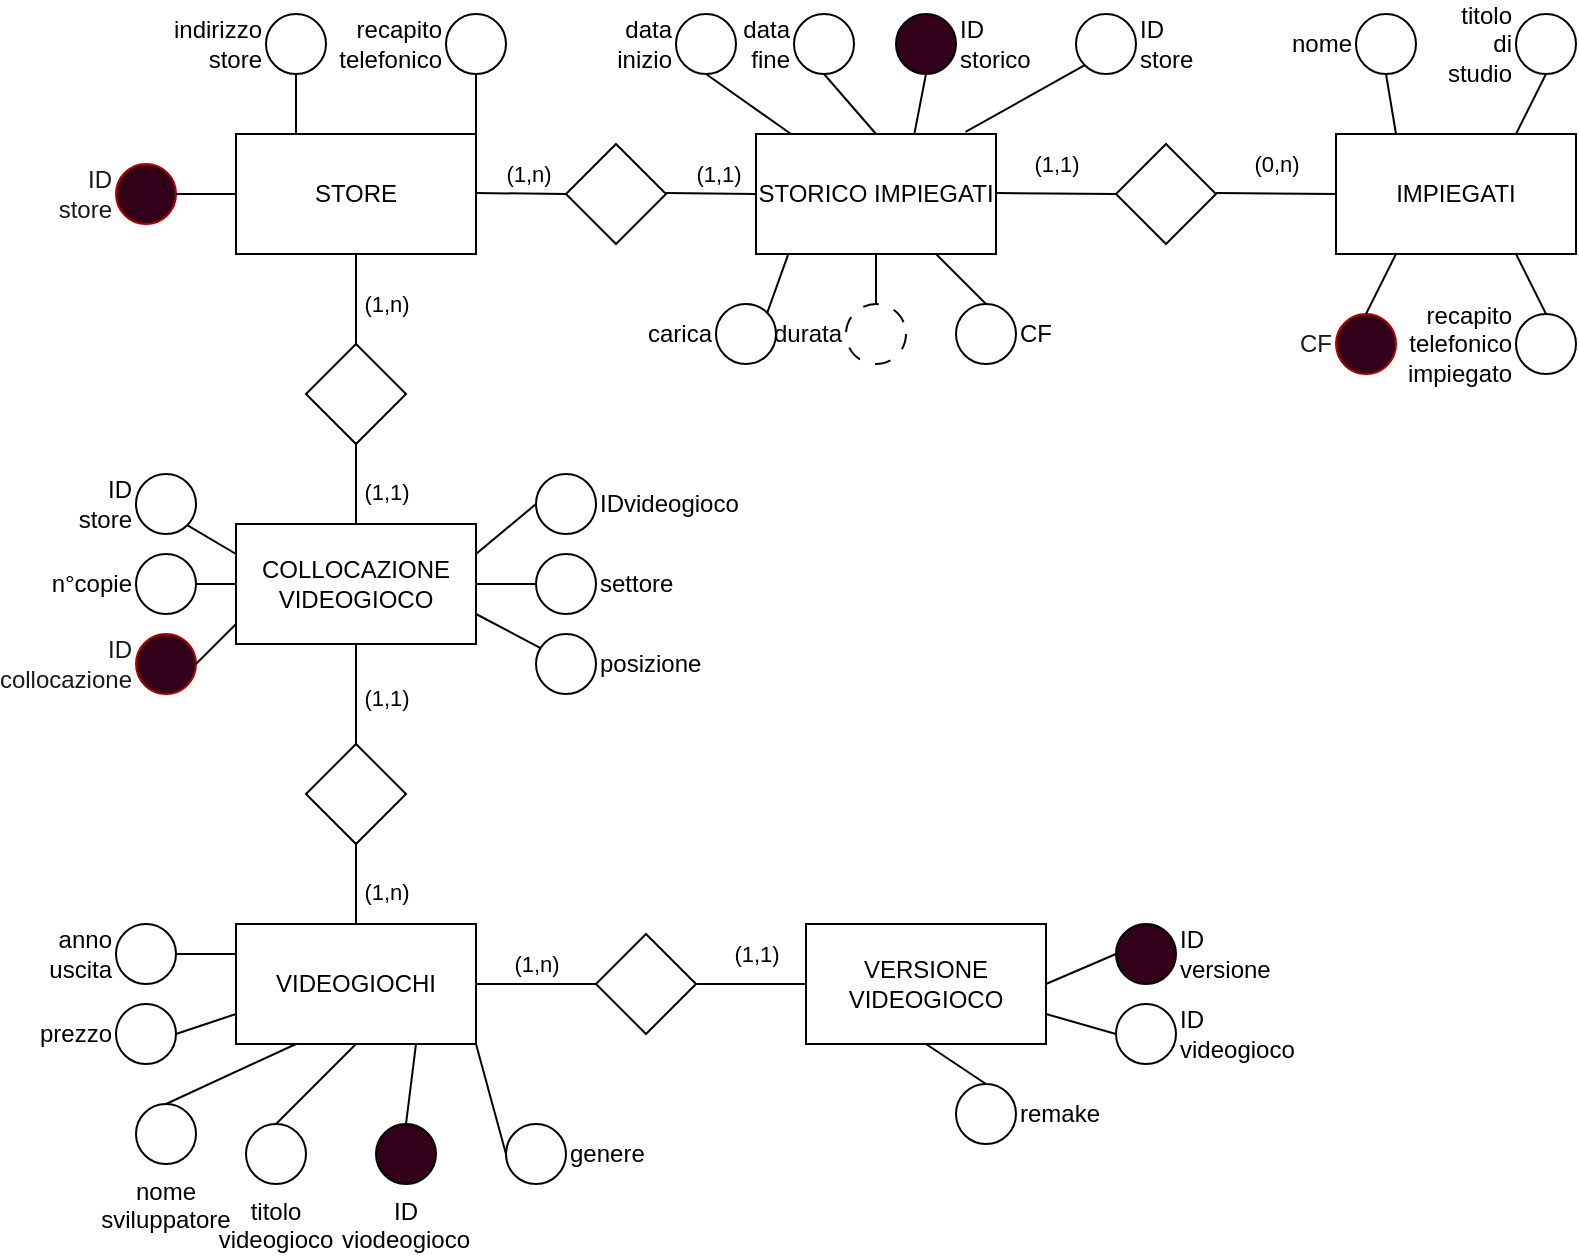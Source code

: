 <mxfile version="24.6.5" type="device" pages="3">
  <diagram name="DB store" id="RaJsY8L_wzHeRiNyYRoo">
    <mxGraphModel dx="1050" dy="626" grid="1" gridSize="10" guides="1" tooltips="1" connect="1" arrows="1" fold="1" page="1" pageScale="1" pageWidth="827" pageHeight="1169" math="0" shadow="0">
      <root>
        <mxCell id="0" />
        <mxCell id="1" parent="0" />
        <mxCell id="glux1o27Ek_5veUHv7Pl-1" value="STORE" style="rounded=0;whiteSpace=wrap;html=1;" parent="1" vertex="1">
          <mxGeometry x="120" y="135" width="120" height="60" as="geometry" />
        </mxCell>
        <mxCell id="glux1o27Ek_5veUHv7Pl-2" value="ID store" style="ellipse;whiteSpace=wrap;html=1;aspect=fixed;labelPosition=left;verticalLabelPosition=middle;align=right;verticalAlign=middle;fillColor=#33001A;fontColor=#1a1919;strokeColor=#B20000;" parent="1" vertex="1">
          <mxGeometry x="60" y="150" width="30" height="30" as="geometry" />
        </mxCell>
        <mxCell id="glux1o27Ek_5veUHv7Pl-6" value="indirizzo store" style="ellipse;whiteSpace=wrap;html=1;aspect=fixed;labelPosition=left;verticalLabelPosition=middle;align=right;verticalAlign=middle;" parent="1" vertex="1">
          <mxGeometry x="135" y="75" width="30" height="30" as="geometry" />
        </mxCell>
        <mxCell id="glux1o27Ek_5veUHv7Pl-7" value="recapito telefonico" style="ellipse;whiteSpace=wrap;html=1;aspect=fixed;labelPosition=left;verticalLabelPosition=middle;align=right;verticalAlign=middle;" parent="1" vertex="1">
          <mxGeometry x="225" y="75" width="30" height="30" as="geometry" />
        </mxCell>
        <mxCell id="glux1o27Ek_5veUHv7Pl-8" value="IMPIEGATI" style="rounded=0;whiteSpace=wrap;html=1;" parent="1" vertex="1">
          <mxGeometry x="670" y="135" width="120" height="60" as="geometry" />
        </mxCell>
        <mxCell id="glux1o27Ek_5veUHv7Pl-11" value="" style="endArrow=none;html=1;rounded=0;entryX=1;entryY=0;entryDx=0;entryDy=0;exitX=0.5;exitY=1;exitDx=0;exitDy=0;" parent="1" source="glux1o27Ek_5veUHv7Pl-7" target="glux1o27Ek_5veUHv7Pl-1" edge="1">
          <mxGeometry width="50" height="50" relative="1" as="geometry">
            <mxPoint x="280" y="305" as="sourcePoint" />
            <mxPoint x="330" y="255" as="targetPoint" />
          </mxGeometry>
        </mxCell>
        <mxCell id="glux1o27Ek_5veUHv7Pl-12" value="" style="endArrow=none;html=1;rounded=0;entryX=0;entryY=0.5;entryDx=0;entryDy=0;exitX=1;exitY=0.5;exitDx=0;exitDy=0;" parent="1" source="glux1o27Ek_5veUHv7Pl-2" target="glux1o27Ek_5veUHv7Pl-1" edge="1">
          <mxGeometry width="50" height="50" relative="1" as="geometry">
            <mxPoint x="300" y="335" as="sourcePoint" />
            <mxPoint x="270" y="235" as="targetPoint" />
          </mxGeometry>
        </mxCell>
        <mxCell id="glux1o27Ek_5veUHv7Pl-13" value="" style="endArrow=none;html=1;rounded=0;entryX=0.5;entryY=1;entryDx=0;entryDy=0;exitX=0.25;exitY=0;exitDx=0;exitDy=0;" parent="1" source="glux1o27Ek_5veUHv7Pl-1" target="glux1o27Ek_5veUHv7Pl-6" edge="1">
          <mxGeometry width="50" height="50" relative="1" as="geometry">
            <mxPoint x="300" y="335" as="sourcePoint" />
            <mxPoint x="270" y="235" as="targetPoint" />
          </mxGeometry>
        </mxCell>
        <mxCell id="glux1o27Ek_5veUHv7Pl-14" value="CF" style="ellipse;whiteSpace=wrap;html=1;aspect=fixed;labelPosition=left;verticalLabelPosition=middle;align=right;verticalAlign=middle;fillColor=#33001A;fontColor=#1a1919;strokeColor=#B20000;" parent="1" vertex="1">
          <mxGeometry x="670" y="225" width="30" height="30" as="geometry" />
        </mxCell>
        <mxCell id="glux1o27Ek_5veUHv7Pl-25" value="nome" style="ellipse;whiteSpace=wrap;html=1;aspect=fixed;labelPosition=left;verticalLabelPosition=middle;align=right;verticalAlign=middle;" parent="1" vertex="1">
          <mxGeometry x="680" y="75" width="30" height="30" as="geometry" />
        </mxCell>
        <mxCell id="glux1o27Ek_5veUHv7Pl-26" value="titolo di studio" style="ellipse;whiteSpace=wrap;html=1;aspect=fixed;labelPosition=left;verticalLabelPosition=middle;align=right;verticalAlign=middle;" parent="1" vertex="1">
          <mxGeometry x="760" y="75" width="30" height="30" as="geometry" />
        </mxCell>
        <mxCell id="glux1o27Ek_5veUHv7Pl-28" value="recapito telefonico impiegato" style="ellipse;whiteSpace=wrap;html=1;aspect=fixed;labelPosition=left;verticalLabelPosition=middle;align=right;verticalAlign=middle;" parent="1" vertex="1">
          <mxGeometry x="760" y="225" width="30" height="30" as="geometry" />
        </mxCell>
        <mxCell id="glux1o27Ek_5veUHv7Pl-29" value="" style="rhombus;whiteSpace=wrap;html=1;" parent="1" vertex="1">
          <mxGeometry x="285" y="140" width="50" height="50" as="geometry" />
        </mxCell>
        <mxCell id="glux1o27Ek_5veUHv7Pl-32" value="" style="endArrow=none;html=1;rounded=0;entryX=0.5;entryY=1;entryDx=0;entryDy=0;exitX=0.25;exitY=0;exitDx=0;exitDy=0;" parent="1" source="glux1o27Ek_5veUHv7Pl-8" target="glux1o27Ek_5veUHv7Pl-25" edge="1">
          <mxGeometry width="50" height="50" relative="1" as="geometry">
            <mxPoint x="600" y="335" as="sourcePoint" />
            <mxPoint x="570" y="235" as="targetPoint" />
          </mxGeometry>
        </mxCell>
        <mxCell id="glux1o27Ek_5veUHv7Pl-33" value="" style="endArrow=none;html=1;rounded=0;entryX=0.5;entryY=1;entryDx=0;entryDy=0;exitX=0.75;exitY=0;exitDx=0;exitDy=0;" parent="1" source="glux1o27Ek_5veUHv7Pl-8" target="glux1o27Ek_5veUHv7Pl-26" edge="1">
          <mxGeometry width="50" height="50" relative="1" as="geometry">
            <mxPoint x="600" y="335" as="sourcePoint" />
            <mxPoint x="570" y="235" as="targetPoint" />
          </mxGeometry>
        </mxCell>
        <mxCell id="glux1o27Ek_5veUHv7Pl-34" value="" style="endArrow=none;html=1;rounded=0;entryX=0.25;entryY=1;entryDx=0;entryDy=0;exitX=0.5;exitY=0;exitDx=0;exitDy=0;" parent="1" source="glux1o27Ek_5veUHv7Pl-14" target="glux1o27Ek_5veUHv7Pl-8" edge="1">
          <mxGeometry width="50" height="50" relative="1" as="geometry">
            <mxPoint x="600" y="335" as="sourcePoint" />
            <mxPoint x="570" y="235" as="targetPoint" />
          </mxGeometry>
        </mxCell>
        <mxCell id="glux1o27Ek_5veUHv7Pl-35" value="" style="endArrow=none;html=1;rounded=0;entryX=0.75;entryY=1;entryDx=0;entryDy=0;exitX=0.5;exitY=0;exitDx=0;exitDy=0;" parent="1" source="glux1o27Ek_5veUHv7Pl-28" target="glux1o27Ek_5veUHv7Pl-8" edge="1">
          <mxGeometry width="50" height="50" relative="1" as="geometry">
            <mxPoint x="600" y="335" as="sourcePoint" />
            <mxPoint x="570" y="235" as="targetPoint" />
          </mxGeometry>
        </mxCell>
        <mxCell id="glux1o27Ek_5veUHv7Pl-48" value="VIDEOGIOCHI" style="rounded=0;whiteSpace=wrap;html=1;" parent="1" vertex="1">
          <mxGeometry x="120" y="530" width="120" height="60" as="geometry" />
        </mxCell>
        <mxCell id="glux1o27Ek_5veUHv7Pl-49" value="titolo videogioco" style="ellipse;whiteSpace=wrap;html=1;aspect=fixed;labelPosition=center;verticalLabelPosition=bottom;align=center;verticalAlign=top;" parent="1" vertex="1">
          <mxGeometry x="125" y="630" width="30" height="30" as="geometry" />
        </mxCell>
        <mxCell id="glux1o27Ek_5veUHv7Pl-50" value="nome sviluppatore" style="ellipse;whiteSpace=wrap;html=1;aspect=fixed;labelPosition=center;verticalLabelPosition=bottom;align=center;verticalAlign=top;" parent="1" vertex="1">
          <mxGeometry x="70" y="620" width="30" height="30" as="geometry" />
        </mxCell>
        <mxCell id="glux1o27Ek_5veUHv7Pl-52" value="" style="endArrow=none;html=1;rounded=0;entryX=0.25;entryY=1;entryDx=0;entryDy=0;exitX=0.5;exitY=0;exitDx=0;exitDy=0;" parent="1" source="glux1o27Ek_5veUHv7Pl-50" target="glux1o27Ek_5veUHv7Pl-48" edge="1">
          <mxGeometry width="50" height="50" relative="1" as="geometry">
            <mxPoint x="390" y="540" as="sourcePoint" />
            <mxPoint x="360" y="440" as="targetPoint" />
          </mxGeometry>
        </mxCell>
        <mxCell id="glux1o27Ek_5veUHv7Pl-53" value="" style="endArrow=none;html=1;rounded=0;entryX=0.5;entryY=1;entryDx=0;entryDy=0;exitX=0.5;exitY=0;exitDx=0;exitDy=0;" parent="1" source="glux1o27Ek_5veUHv7Pl-49" target="glux1o27Ek_5veUHv7Pl-48" edge="1">
          <mxGeometry width="50" height="50" relative="1" as="geometry">
            <mxPoint x="160" y="630" as="sourcePoint" />
            <mxPoint x="160" y="600" as="targetPoint" />
          </mxGeometry>
        </mxCell>
        <mxCell id="glux1o27Ek_5veUHv7Pl-55" value="anno uscita" style="ellipse;whiteSpace=wrap;html=1;aspect=fixed;labelPosition=left;verticalLabelPosition=middle;align=right;verticalAlign=middle;" parent="1" vertex="1">
          <mxGeometry x="60" y="530" width="30" height="30" as="geometry" />
        </mxCell>
        <mxCell id="glux1o27Ek_5veUHv7Pl-56" value="prezzo" style="ellipse;whiteSpace=wrap;html=1;aspect=fixed;labelPosition=left;verticalLabelPosition=middle;align=right;verticalAlign=middle;" parent="1" vertex="1">
          <mxGeometry x="60" y="570" width="30" height="30" as="geometry" />
        </mxCell>
        <mxCell id="glux1o27Ek_5veUHv7Pl-57" value="" style="endArrow=none;html=1;rounded=0;entryX=1;entryY=0.5;entryDx=0;entryDy=0;exitX=0;exitY=0.75;exitDx=0;exitDy=0;" parent="1" source="glux1o27Ek_5veUHv7Pl-48" target="glux1o27Ek_5veUHv7Pl-56" edge="1">
          <mxGeometry width="50" height="50" relative="1" as="geometry">
            <mxPoint x="230" y="610" as="sourcePoint" />
            <mxPoint x="150" y="610" as="targetPoint" />
          </mxGeometry>
        </mxCell>
        <mxCell id="glux1o27Ek_5veUHv7Pl-58" value="" style="endArrow=none;html=1;rounded=0;entryX=1;entryY=0.5;entryDx=0;entryDy=0;exitX=0;exitY=0.25;exitDx=0;exitDy=0;" parent="1" source="glux1o27Ek_5veUHv7Pl-48" target="glux1o27Ek_5veUHv7Pl-55" edge="1">
          <mxGeometry width="50" height="50" relative="1" as="geometry">
            <mxPoint x="130" y="585" as="sourcePoint" />
            <mxPoint x="80" y="595" as="targetPoint" />
          </mxGeometry>
        </mxCell>
        <mxCell id="glux1o27Ek_5veUHv7Pl-60" value="genere" style="ellipse;whiteSpace=wrap;html=1;aspect=fixed;labelPosition=right;verticalLabelPosition=middle;align=left;verticalAlign=middle;" parent="1" vertex="1">
          <mxGeometry x="255" y="630" width="30" height="30" as="geometry" />
        </mxCell>
        <mxCell id="glux1o27Ek_5veUHv7Pl-61" value="" style="endArrow=none;html=1;rounded=0;exitX=0;exitY=0.5;exitDx=0;exitDy=0;entryX=1;entryY=1;entryDx=0;entryDy=0;" parent="1" source="glux1o27Ek_5veUHv7Pl-60" target="glux1o27Ek_5veUHv7Pl-48" edge="1">
          <mxGeometry width="50" height="50" relative="1" as="geometry">
            <mxPoint x="130" y="585" as="sourcePoint" />
            <mxPoint x="240" y="575" as="targetPoint" />
          </mxGeometry>
        </mxCell>
        <mxCell id="glux1o27Ek_5veUHv7Pl-64" value="" style="rhombus;whiteSpace=wrap;html=1;" parent="1" vertex="1">
          <mxGeometry x="155" y="240" width="50" height="50" as="geometry" />
        </mxCell>
        <mxCell id="20xr5v9Lc_IlN2CVSKaQ-4" value="STORICO IMPIEGATI" style="rounded=0;whiteSpace=wrap;html=1;" parent="1" vertex="1">
          <mxGeometry x="380" y="135" width="120" height="60" as="geometry" />
        </mxCell>
        <mxCell id="20xr5v9Lc_IlN2CVSKaQ-5" value="" style="rhombus;whiteSpace=wrap;html=1;" parent="1" vertex="1">
          <mxGeometry x="560" y="140" width="50" height="50" as="geometry" />
        </mxCell>
        <mxCell id="20xr5v9Lc_IlN2CVSKaQ-6" value="COLLOCAZIONE VIDEOGIOCO" style="rounded=0;whiteSpace=wrap;html=1;" parent="1" vertex="1">
          <mxGeometry x="120" y="330" width="120" height="60" as="geometry" />
        </mxCell>
        <mxCell id="20xr5v9Lc_IlN2CVSKaQ-7" value="" style="rhombus;whiteSpace=wrap;html=1;" parent="1" vertex="1">
          <mxGeometry x="155" y="440" width="50" height="50" as="geometry" />
        </mxCell>
        <mxCell id="20xr5v9Lc_IlN2CVSKaQ-8" value="settore" style="ellipse;whiteSpace=wrap;html=1;aspect=fixed;labelPosition=right;verticalLabelPosition=middle;align=left;verticalAlign=middle;" parent="1" vertex="1">
          <mxGeometry x="270" y="345" width="30" height="30" as="geometry" />
        </mxCell>
        <mxCell id="20xr5v9Lc_IlN2CVSKaQ-10" value="n°copie" style="ellipse;whiteSpace=wrap;html=1;aspect=fixed;labelPosition=left;verticalLabelPosition=middle;align=right;verticalAlign=middle;" parent="1" vertex="1">
          <mxGeometry x="70" y="345" width="30" height="30" as="geometry" />
        </mxCell>
        <mxCell id="20xr5v9Lc_IlN2CVSKaQ-11" value="ID collocazione" style="ellipse;whiteSpace=wrap;html=1;aspect=fixed;labelPosition=left;verticalLabelPosition=middle;align=right;verticalAlign=middle;fillColor=#33001A;fontColor=#1a1919;strokeColor=#B20000;" parent="1" vertex="1">
          <mxGeometry x="70" y="385" width="30" height="30" as="geometry" />
        </mxCell>
        <mxCell id="20xr5v9Lc_IlN2CVSKaQ-12" value="ID store" style="ellipse;whiteSpace=wrap;html=1;aspect=fixed;labelPosition=left;verticalLabelPosition=middle;align=right;verticalAlign=middle;" parent="1" vertex="1">
          <mxGeometry x="70" y="305" width="30" height="30" as="geometry" />
        </mxCell>
        <mxCell id="20xr5v9Lc_IlN2CVSKaQ-13" value="IDvideogioco" style="ellipse;whiteSpace=wrap;html=1;aspect=fixed;labelPosition=right;verticalLabelPosition=middle;align=left;verticalAlign=middle;" parent="1" vertex="1">
          <mxGeometry x="270" y="305" width="30" height="30" as="geometry" />
        </mxCell>
        <mxCell id="20xr5v9Lc_IlN2CVSKaQ-15" value="" style="endArrow=none;html=1;rounded=0;entryX=0.5;entryY=1;entryDx=0;entryDy=0;exitX=0.5;exitY=0;exitDx=0;exitDy=0;" parent="1" source="glux1o27Ek_5veUHv7Pl-64" target="glux1o27Ek_5veUHv7Pl-1" edge="1">
          <mxGeometry width="50" height="50" relative="1" as="geometry">
            <mxPoint x="210" y="320" as="sourcePoint" />
            <mxPoint x="150" y="320" as="targetPoint" />
          </mxGeometry>
        </mxCell>
        <mxCell id="20xr5v9Lc_IlN2CVSKaQ-16" value="(1,n)" style="edgeLabel;html=1;align=center;verticalAlign=middle;resizable=0;points=[];" parent="20xr5v9Lc_IlN2CVSKaQ-15" vertex="1" connectable="0">
          <mxGeometry x="0.467" y="1" relative="1" as="geometry">
            <mxPoint x="16" y="13" as="offset" />
          </mxGeometry>
        </mxCell>
        <mxCell id="20xr5v9Lc_IlN2CVSKaQ-17" value="" style="endArrow=none;html=1;rounded=0;entryX=0.5;entryY=1;entryDx=0;entryDy=0;" parent="1" target="glux1o27Ek_5veUHv7Pl-64" edge="1">
          <mxGeometry width="50" height="50" relative="1" as="geometry">
            <mxPoint x="180" y="330" as="sourcePoint" />
            <mxPoint x="190" y="300" as="targetPoint" />
          </mxGeometry>
        </mxCell>
        <mxCell id="20xr5v9Lc_IlN2CVSKaQ-18" value="(1,1)" style="edgeLabel;html=1;align=center;verticalAlign=middle;resizable=0;points=[];" parent="20xr5v9Lc_IlN2CVSKaQ-17" vertex="1" connectable="0">
          <mxGeometry x="0.467" y="1" relative="1" as="geometry">
            <mxPoint x="16" y="13" as="offset" />
          </mxGeometry>
        </mxCell>
        <mxCell id="20xr5v9Lc_IlN2CVSKaQ-21" value="" style="endArrow=none;html=1;rounded=0;exitX=0.5;exitY=0;exitDx=0;exitDy=0;" parent="1" source="20xr5v9Lc_IlN2CVSKaQ-7" edge="1">
          <mxGeometry width="50" height="50" relative="1" as="geometry">
            <mxPoint x="179.5" y="435" as="sourcePoint" />
            <mxPoint x="180" y="390" as="targetPoint" />
          </mxGeometry>
        </mxCell>
        <mxCell id="20xr5v9Lc_IlN2CVSKaQ-22" value="(1,1)" style="edgeLabel;html=1;align=center;verticalAlign=middle;resizable=0;points=[];" parent="20xr5v9Lc_IlN2CVSKaQ-21" vertex="1" connectable="0">
          <mxGeometry x="0.467" y="1" relative="1" as="geometry">
            <mxPoint x="16" y="13" as="offset" />
          </mxGeometry>
        </mxCell>
        <mxCell id="20xr5v9Lc_IlN2CVSKaQ-23" value="" style="endArrow=none;html=1;rounded=0;entryX=0.5;entryY=1;entryDx=0;entryDy=0;" parent="1" target="20xr5v9Lc_IlN2CVSKaQ-7" edge="1">
          <mxGeometry width="50" height="50" relative="1" as="geometry">
            <mxPoint x="180" y="530" as="sourcePoint" />
            <mxPoint x="179.5" y="490" as="targetPoint" />
          </mxGeometry>
        </mxCell>
        <mxCell id="20xr5v9Lc_IlN2CVSKaQ-24" value="(1,n)" style="edgeLabel;html=1;align=center;verticalAlign=middle;resizable=0;points=[];" parent="20xr5v9Lc_IlN2CVSKaQ-23" vertex="1" connectable="0">
          <mxGeometry x="0.467" y="1" relative="1" as="geometry">
            <mxPoint x="16" y="13" as="offset" />
          </mxGeometry>
        </mxCell>
        <mxCell id="20xr5v9Lc_IlN2CVSKaQ-25" value="" style="endArrow=none;html=1;rounded=0;entryX=1;entryY=1;entryDx=0;entryDy=0;exitX=0;exitY=0.25;exitDx=0;exitDy=0;" parent="1" source="20xr5v9Lc_IlN2CVSKaQ-6" target="20xr5v9Lc_IlN2CVSKaQ-12" edge="1">
          <mxGeometry width="50" height="50" relative="1" as="geometry">
            <mxPoint x="200" y="470" as="sourcePoint" />
            <mxPoint x="170" y="370" as="targetPoint" />
          </mxGeometry>
        </mxCell>
        <mxCell id="20xr5v9Lc_IlN2CVSKaQ-26" value="" style="endArrow=none;html=1;rounded=0;entryX=1;entryY=0.5;entryDx=0;entryDy=0;" parent="1" target="20xr5v9Lc_IlN2CVSKaQ-10" edge="1">
          <mxGeometry width="50" height="50" relative="1" as="geometry">
            <mxPoint x="120" y="360" as="sourcePoint" />
            <mxPoint x="106" y="341" as="targetPoint" />
          </mxGeometry>
        </mxCell>
        <mxCell id="20xr5v9Lc_IlN2CVSKaQ-27" value="" style="endArrow=none;html=1;rounded=0;entryX=1;entryY=0.5;entryDx=0;entryDy=0;" parent="1" target="20xr5v9Lc_IlN2CVSKaQ-11" edge="1">
          <mxGeometry width="50" height="50" relative="1" as="geometry">
            <mxPoint x="120" y="380" as="sourcePoint" />
            <mxPoint x="110" y="370" as="targetPoint" />
          </mxGeometry>
        </mxCell>
        <mxCell id="20xr5v9Lc_IlN2CVSKaQ-28" value="" style="endArrow=none;html=1;rounded=0;entryX=1;entryY=0.25;entryDx=0;entryDy=0;exitX=0;exitY=0.5;exitDx=0;exitDy=0;" parent="1" source="20xr5v9Lc_IlN2CVSKaQ-13" target="20xr5v9Lc_IlN2CVSKaQ-6" edge="1">
          <mxGeometry width="50" height="50" relative="1" as="geometry">
            <mxPoint x="130" y="390" as="sourcePoint" />
            <mxPoint x="110" y="410" as="targetPoint" />
          </mxGeometry>
        </mxCell>
        <mxCell id="20xr5v9Lc_IlN2CVSKaQ-29" value="" style="endArrow=none;html=1;rounded=0;entryX=1;entryY=0.5;entryDx=0;entryDy=0;exitX=0;exitY=0.5;exitDx=0;exitDy=0;" parent="1" source="20xr5v9Lc_IlN2CVSKaQ-8" target="20xr5v9Lc_IlN2CVSKaQ-6" edge="1">
          <mxGeometry width="50" height="50" relative="1" as="geometry">
            <mxPoint x="280" y="330" as="sourcePoint" />
            <mxPoint x="250" y="355" as="targetPoint" />
          </mxGeometry>
        </mxCell>
        <mxCell id="20xr5v9Lc_IlN2CVSKaQ-30" value="" style="endArrow=none;html=1;rounded=0;entryX=1;entryY=0.75;entryDx=0;entryDy=0;exitX=0.147;exitY=0.273;exitDx=0;exitDy=0;exitPerimeter=0;" parent="1" target="20xr5v9Lc_IlN2CVSKaQ-6" edge="1">
          <mxGeometry width="50" height="50" relative="1" as="geometry">
            <mxPoint x="274.41" y="393.19" as="sourcePoint" />
            <mxPoint x="250" y="370" as="targetPoint" />
          </mxGeometry>
        </mxCell>
        <mxCell id="20xr5v9Lc_IlN2CVSKaQ-31" value="data inizio" style="ellipse;whiteSpace=wrap;html=1;aspect=fixed;labelPosition=left;verticalLabelPosition=middle;align=right;verticalAlign=middle;" parent="1" vertex="1">
          <mxGeometry x="340" y="75" width="30" height="30" as="geometry" />
        </mxCell>
        <mxCell id="20xr5v9Lc_IlN2CVSKaQ-32" value="data fine" style="ellipse;whiteSpace=wrap;html=1;aspect=fixed;labelPosition=left;verticalLabelPosition=middle;align=right;verticalAlign=middle;" parent="1" vertex="1">
          <mxGeometry x="399" y="75" width="30" height="30" as="geometry" />
        </mxCell>
        <mxCell id="20xr5v9Lc_IlN2CVSKaQ-34" value="carica" style="ellipse;whiteSpace=wrap;html=1;aspect=fixed;labelPosition=left;verticalLabelPosition=middle;align=right;verticalAlign=middle;" parent="1" vertex="1">
          <mxGeometry x="360" y="220" width="30" height="30" as="geometry" />
        </mxCell>
        <mxCell id="20xr5v9Lc_IlN2CVSKaQ-35" value="durata" style="ellipse;whiteSpace=wrap;html=1;aspect=fixed;labelPosition=left;verticalLabelPosition=middle;align=right;verticalAlign=middle;dashed=1;dashPattern=8 8;" parent="1" vertex="1">
          <mxGeometry x="425" y="220" width="30" height="30" as="geometry" />
        </mxCell>
        <mxCell id="20xr5v9Lc_IlN2CVSKaQ-36" value="ID store" style="ellipse;whiteSpace=wrap;html=1;aspect=fixed;labelPosition=right;verticalLabelPosition=middle;align=left;verticalAlign=middle;" parent="1" vertex="1">
          <mxGeometry x="540" y="75" width="30" height="30" as="geometry" />
        </mxCell>
        <mxCell id="20xr5v9Lc_IlN2CVSKaQ-37" value="CF" style="ellipse;whiteSpace=wrap;html=1;aspect=fixed;labelPosition=right;verticalLabelPosition=middle;align=left;verticalAlign=middle;" parent="1" vertex="1">
          <mxGeometry x="480" y="220" width="30" height="30" as="geometry" />
        </mxCell>
        <mxCell id="20xr5v9Lc_IlN2CVSKaQ-38" value="" style="endArrow=none;html=1;rounded=0;entryX=1;entryY=0.5;entryDx=0;entryDy=0;exitX=0;exitY=0.5;exitDx=0;exitDy=0;" parent="1" source="glux1o27Ek_5veUHv7Pl-29" edge="1">
          <mxGeometry width="50" height="50" relative="1" as="geometry">
            <mxPoint x="280" y="165" as="sourcePoint" />
            <mxPoint x="240" y="164.5" as="targetPoint" />
          </mxGeometry>
        </mxCell>
        <mxCell id="20xr5v9Lc_IlN2CVSKaQ-39" value="(1,n)" style="edgeLabel;html=1;align=center;verticalAlign=middle;resizable=0;points=[];" parent="20xr5v9Lc_IlN2CVSKaQ-38" vertex="1" connectable="0">
          <mxGeometry x="0.467" y="1" relative="1" as="geometry">
            <mxPoint x="14" y="-11" as="offset" />
          </mxGeometry>
        </mxCell>
        <mxCell id="20xr5v9Lc_IlN2CVSKaQ-40" value="" style="endArrow=none;html=1;rounded=0;entryX=1;entryY=0.5;entryDx=0;entryDy=0;exitX=0;exitY=0.5;exitDx=0;exitDy=0;" parent="1" edge="1">
          <mxGeometry width="50" height="50" relative="1" as="geometry">
            <mxPoint x="380" y="165" as="sourcePoint" />
            <mxPoint x="335" y="164.5" as="targetPoint" />
          </mxGeometry>
        </mxCell>
        <mxCell id="20xr5v9Lc_IlN2CVSKaQ-41" value="(1,1)" style="edgeLabel;html=1;align=center;verticalAlign=middle;resizable=0;points=[];" parent="20xr5v9Lc_IlN2CVSKaQ-40" vertex="1" connectable="0">
          <mxGeometry x="0.467" y="1" relative="1" as="geometry">
            <mxPoint x="14" y="-11" as="offset" />
          </mxGeometry>
        </mxCell>
        <mxCell id="20xr5v9Lc_IlN2CVSKaQ-42" value="" style="endArrow=none;html=1;rounded=0;entryX=1;entryY=0.5;entryDx=0;entryDy=0;exitX=0;exitY=0.5;exitDx=0;exitDy=0;" parent="1" source="20xr5v9Lc_IlN2CVSKaQ-5" edge="1">
          <mxGeometry width="50" height="50" relative="1" as="geometry">
            <mxPoint x="545" y="165" as="sourcePoint" />
            <mxPoint x="500" y="164.5" as="targetPoint" />
          </mxGeometry>
        </mxCell>
        <mxCell id="20xr5v9Lc_IlN2CVSKaQ-43" value="(1,1)" style="edgeLabel;html=1;align=center;verticalAlign=middle;resizable=0;points=[];" parent="20xr5v9Lc_IlN2CVSKaQ-42" vertex="1" connectable="0">
          <mxGeometry x="0.467" y="1" relative="1" as="geometry">
            <mxPoint x="14" y="-16" as="offset" />
          </mxGeometry>
        </mxCell>
        <mxCell id="20xr5v9Lc_IlN2CVSKaQ-44" value="" style="endArrow=none;html=1;rounded=0;entryX=1;entryY=0.5;entryDx=0;entryDy=0;exitX=0;exitY=0.5;exitDx=0;exitDy=0;" parent="1" edge="1">
          <mxGeometry width="50" height="50" relative="1" as="geometry">
            <mxPoint x="670" y="165" as="sourcePoint" />
            <mxPoint x="610" y="164.5" as="targetPoint" />
          </mxGeometry>
        </mxCell>
        <mxCell id="20xr5v9Lc_IlN2CVSKaQ-45" value="(0,n)" style="edgeLabel;html=1;align=center;verticalAlign=middle;resizable=0;points=[];" parent="20xr5v9Lc_IlN2CVSKaQ-44" vertex="1" connectable="0">
          <mxGeometry x="0.467" y="1" relative="1" as="geometry">
            <mxPoint x="14" y="-16" as="offset" />
          </mxGeometry>
        </mxCell>
        <mxCell id="20xr5v9Lc_IlN2CVSKaQ-46" value="" style="endArrow=none;html=1;rounded=0;entryX=0.5;entryY=1;entryDx=0;entryDy=0;" parent="1" source="20xr5v9Lc_IlN2CVSKaQ-4" target="20xr5v9Lc_IlN2CVSKaQ-31" edge="1">
          <mxGeometry width="50" height="50" relative="1" as="geometry">
            <mxPoint x="400" y="270" as="sourcePoint" />
            <mxPoint x="370" y="170" as="targetPoint" />
          </mxGeometry>
        </mxCell>
        <mxCell id="20xr5v9Lc_IlN2CVSKaQ-47" value="" style="endArrow=none;html=1;rounded=0;entryX=0.5;entryY=1;entryDx=0;entryDy=0;exitX=0.5;exitY=0;exitDx=0;exitDy=0;" parent="1" source="20xr5v9Lc_IlN2CVSKaQ-4" target="20xr5v9Lc_IlN2CVSKaQ-32" edge="1">
          <mxGeometry width="50" height="50" relative="1" as="geometry">
            <mxPoint x="418" y="145" as="sourcePoint" />
            <mxPoint x="385" y="115" as="targetPoint" />
          </mxGeometry>
        </mxCell>
        <mxCell id="20xr5v9Lc_IlN2CVSKaQ-48" value="" style="endArrow=none;html=1;rounded=0;entryX=0;entryY=1;entryDx=0;entryDy=0;exitX=0.873;exitY=-0.017;exitDx=0;exitDy=0;exitPerimeter=0;" parent="1" source="20xr5v9Lc_IlN2CVSKaQ-4" target="20xr5v9Lc_IlN2CVSKaQ-36" edge="1">
          <mxGeometry width="50" height="50" relative="1" as="geometry">
            <mxPoint x="450" y="145" as="sourcePoint" />
            <mxPoint x="450" y="115" as="targetPoint" />
          </mxGeometry>
        </mxCell>
        <mxCell id="20xr5v9Lc_IlN2CVSKaQ-49" value="" style="endArrow=none;html=1;rounded=0;entryX=0.5;entryY=0;entryDx=0;entryDy=0;exitX=0.75;exitY=1;exitDx=0;exitDy=0;" parent="1" source="20xr5v9Lc_IlN2CVSKaQ-4" target="20xr5v9Lc_IlN2CVSKaQ-37" edge="1">
          <mxGeometry width="50" height="50" relative="1" as="geometry">
            <mxPoint x="480" y="145" as="sourcePoint" />
            <mxPoint x="494" y="111" as="targetPoint" />
          </mxGeometry>
        </mxCell>
        <mxCell id="20xr5v9Lc_IlN2CVSKaQ-50" value="" style="endArrow=none;html=1;rounded=0;entryX=0.5;entryY=0;entryDx=0;entryDy=0;exitX=0.5;exitY=1;exitDx=0;exitDy=0;" parent="1" source="20xr5v9Lc_IlN2CVSKaQ-4" target="20xr5v9Lc_IlN2CVSKaQ-35" edge="1">
          <mxGeometry width="50" height="50" relative="1" as="geometry">
            <mxPoint x="480" y="205" as="sourcePoint" />
            <mxPoint x="505" y="230" as="targetPoint" />
          </mxGeometry>
        </mxCell>
        <mxCell id="20xr5v9Lc_IlN2CVSKaQ-51" value="" style="endArrow=none;html=1;rounded=0;entryX=1;entryY=0;entryDx=0;entryDy=0;exitX=0.133;exitY=1.01;exitDx=0;exitDy=0;exitPerimeter=0;" parent="1" source="20xr5v9Lc_IlN2CVSKaQ-4" target="20xr5v9Lc_IlN2CVSKaQ-34" edge="1">
          <mxGeometry width="50" height="50" relative="1" as="geometry">
            <mxPoint x="450" y="205" as="sourcePoint" />
            <mxPoint x="450" y="230" as="targetPoint" />
          </mxGeometry>
        </mxCell>
        <mxCell id="20xr5v9Lc_IlN2CVSKaQ-54" value="ID storico" style="ellipse;whiteSpace=wrap;html=1;aspect=fixed;labelPosition=right;verticalLabelPosition=middle;align=left;verticalAlign=middle;fillColor=#33001A;" parent="1" vertex="1">
          <mxGeometry x="450" y="75" width="30" height="30" as="geometry" />
        </mxCell>
        <mxCell id="20xr5v9Lc_IlN2CVSKaQ-55" value="" style="endArrow=none;html=1;rounded=0;entryX=0.5;entryY=1;entryDx=0;entryDy=0;exitX=0.66;exitY=-0.003;exitDx=0;exitDy=0;exitPerimeter=0;" parent="1" source="20xr5v9Lc_IlN2CVSKaQ-4" target="20xr5v9Lc_IlN2CVSKaQ-54" edge="1">
          <mxGeometry width="50" height="50" relative="1" as="geometry">
            <mxPoint x="450" y="145" as="sourcePoint" />
            <mxPoint x="424" y="115" as="targetPoint" />
          </mxGeometry>
        </mxCell>
        <mxCell id="qGXNvrWZwr184-5u7GYo-1" value="ID viodeogioco" style="ellipse;whiteSpace=wrap;html=1;aspect=fixed;labelPosition=center;verticalLabelPosition=bottom;align=center;verticalAlign=top;gradientColor=none;fillColor=#33001A;" parent="1" vertex="1">
          <mxGeometry x="190" y="630" width="30" height="30" as="geometry" />
        </mxCell>
        <mxCell id="qGXNvrWZwr184-5u7GYo-2" value="" style="endArrow=none;html=1;rounded=0;entryX=0.75;entryY=1;entryDx=0;entryDy=0;exitX=0.5;exitY=0;exitDx=0;exitDy=0;" parent="1" source="qGXNvrWZwr184-5u7GYo-1" target="glux1o27Ek_5veUHv7Pl-48" edge="1">
          <mxGeometry width="50" height="50" relative="1" as="geometry">
            <mxPoint x="220" y="630" as="sourcePoint" />
            <mxPoint x="220" y="600" as="targetPoint" />
          </mxGeometry>
        </mxCell>
        <mxCell id="qGXNvrWZwr184-5u7GYo-4" value="VERSIONE VIDEOGIOCO" style="rounded=0;whiteSpace=wrap;html=1;" parent="1" vertex="1">
          <mxGeometry x="405" y="530" width="120" height="60" as="geometry" />
        </mxCell>
        <mxCell id="qGXNvrWZwr184-5u7GYo-5" value="" style="endArrow=none;html=1;rounded=0;entryX=1;entryY=0.5;entryDx=0;entryDy=0;exitX=0;exitY=0.5;exitDx=0;exitDy=0;" parent="1" source="qGXNvrWZwr184-5u7GYo-6" target="qGXNvrWZwr184-5u7GYo-4" edge="1">
          <mxGeometry width="50" height="50" relative="1" as="geometry">
            <mxPoint x="550" y="560" as="sourcePoint" />
            <mxPoint x="420" y="370" as="targetPoint" />
          </mxGeometry>
        </mxCell>
        <mxCell id="qGXNvrWZwr184-5u7GYo-6" value="ID versione" style="ellipse;whiteSpace=wrap;html=1;aspect=fixed;labelPosition=right;verticalLabelPosition=middle;align=left;verticalAlign=middle;fillColor=#33001A;" parent="1" vertex="1">
          <mxGeometry x="560" y="530" width="30" height="30" as="geometry" />
        </mxCell>
        <mxCell id="qGXNvrWZwr184-5u7GYo-7" value="ID videogioco" style="ellipse;whiteSpace=wrap;html=1;aspect=fixed;labelPosition=right;verticalLabelPosition=middle;align=left;verticalAlign=middle;" parent="1" vertex="1">
          <mxGeometry x="560" y="570" width="30" height="30" as="geometry" />
        </mxCell>
        <mxCell id="qGXNvrWZwr184-5u7GYo-8" value="" style="endArrow=none;html=1;rounded=0;entryX=1;entryY=0.75;entryDx=0;entryDy=0;exitX=0;exitY=0.5;exitDx=0;exitDy=0;" parent="1" source="qGXNvrWZwr184-5u7GYo-7" target="qGXNvrWZwr184-5u7GYo-4" edge="1">
          <mxGeometry width="50" height="50" relative="1" as="geometry">
            <mxPoint x="570" y="555" as="sourcePoint" />
            <mxPoint x="535" y="570" as="targetPoint" />
          </mxGeometry>
        </mxCell>
        <mxCell id="qGXNvrWZwr184-5u7GYo-9" value="" style="endArrow=none;html=1;rounded=0;entryX=1;entryY=0.5;entryDx=0;entryDy=0;exitX=0;exitY=0.5;exitDx=0;exitDy=0;" parent="1" source="qGXNvrWZwr184-5u7GYo-11" target="glux1o27Ek_5veUHv7Pl-48" edge="1">
          <mxGeometry width="50" height="50" relative="1" as="geometry">
            <mxPoint x="310" y="550" as="sourcePoint" />
            <mxPoint x="250" y="550" as="targetPoint" />
          </mxGeometry>
        </mxCell>
        <mxCell id="qGXNvrWZwr184-5u7GYo-10" value="(1,n)" style="edgeLabel;html=1;align=center;verticalAlign=middle;resizable=0;points=[];" parent="qGXNvrWZwr184-5u7GYo-9" vertex="1" connectable="0">
          <mxGeometry x="0.467" y="1" relative="1" as="geometry">
            <mxPoint x="14" y="-11" as="offset" />
          </mxGeometry>
        </mxCell>
        <mxCell id="qGXNvrWZwr184-5u7GYo-11" value="" style="rhombus;whiteSpace=wrap;html=1;" parent="1" vertex="1">
          <mxGeometry x="300" y="535" width="50" height="50" as="geometry" />
        </mxCell>
        <mxCell id="qGXNvrWZwr184-5u7GYo-19" value="" style="endArrow=none;html=1;rounded=0;entryX=1;entryY=0.5;entryDx=0;entryDy=0;exitX=0;exitY=0.5;exitDx=0;exitDy=0;" parent="1" source="qGXNvrWZwr184-5u7GYo-4" target="qGXNvrWZwr184-5u7GYo-11" edge="1">
          <mxGeometry width="50" height="50" relative="1" as="geometry">
            <mxPoint x="400" y="560" as="sourcePoint" />
            <mxPoint x="350" y="559" as="targetPoint" />
          </mxGeometry>
        </mxCell>
        <mxCell id="qGXNvrWZwr184-5u7GYo-20" value="(1,1)" style="edgeLabel;html=1;align=center;verticalAlign=middle;resizable=0;points=[];" parent="qGXNvrWZwr184-5u7GYo-19" vertex="1" connectable="0">
          <mxGeometry x="0.467" y="1" relative="1" as="geometry">
            <mxPoint x="15" y="-16" as="offset" />
          </mxGeometry>
        </mxCell>
        <mxCell id="qGXNvrWZwr184-5u7GYo-21" value="posizione" style="ellipse;whiteSpace=wrap;html=1;aspect=fixed;labelPosition=right;verticalLabelPosition=middle;align=left;verticalAlign=middle;" parent="1" vertex="1">
          <mxGeometry x="270" y="385" width="30" height="30" as="geometry" />
        </mxCell>
        <mxCell id="fO-qW2Rfz-Xiba7H83f6-3" value="remake" style="ellipse;whiteSpace=wrap;html=1;aspect=fixed;labelPosition=right;verticalLabelPosition=middle;align=left;verticalAlign=middle;" parent="1" vertex="1">
          <mxGeometry x="480" y="610" width="30" height="30" as="geometry" />
        </mxCell>
        <mxCell id="fO-qW2Rfz-Xiba7H83f6-4" value="" style="endArrow=none;html=1;rounded=0;entryX=0.5;entryY=1;entryDx=0;entryDy=0;exitX=0.5;exitY=0;exitDx=0;exitDy=0;" parent="1" source="fO-qW2Rfz-Xiba7H83f6-3" target="qGXNvrWZwr184-5u7GYo-4" edge="1">
          <mxGeometry width="50" height="50" relative="1" as="geometry">
            <mxPoint x="570" y="595" as="sourcePoint" />
            <mxPoint x="535" y="585" as="targetPoint" />
          </mxGeometry>
        </mxCell>
      </root>
    </mxGraphModel>
  </diagram>
  <diagram id="Uv3VCwESuF4syFcThWhu" name="DB biblioteca">
    <mxGraphModel dx="1050" dy="522" grid="1" gridSize="10" guides="1" tooltips="1" connect="1" arrows="1" fold="1" page="1" pageScale="1" pageWidth="827" pageHeight="1169" math="0" shadow="0">
      <root>
        <mxCell id="0" />
        <mxCell id="1" parent="0" />
        <mxCell id="yu1TVoiUMEC7SqQxrWti-1" value="AUTORE" style="rounded=0;whiteSpace=wrap;html=1;" parent="1" vertex="1">
          <mxGeometry x="344" y="876" width="120" height="60" as="geometry" />
        </mxCell>
        <mxCell id="yu1TVoiUMEC7SqQxrWti-2" value="LIBRO" style="rounded=0;whiteSpace=wrap;html=1;" parent="1" vertex="1">
          <mxGeometry x="344" y="696" width="120" height="60" as="geometry" />
        </mxCell>
        <mxCell id="yu1TVoiUMEC7SqQxrWti-3" value="UTENTI" style="rounded=0;whiteSpace=wrap;html=1;" parent="1" vertex="1">
          <mxGeometry x="344" y="140" width="120" height="60" as="geometry" />
        </mxCell>
        <mxCell id="yu1TVoiUMEC7SqQxrWti-4" value="PRESTITO" style="rounded=0;whiteSpace=wrap;html=1;" parent="1" vertex="1">
          <mxGeometry x="344" y="330" width="120" height="60" as="geometry" />
        </mxCell>
        <mxCell id="yu1TVoiUMEC7SqQxrWti-5" value="COLLOCAZIONE" style="rounded=0;whiteSpace=wrap;html=1;" parent="1" vertex="1">
          <mxGeometry x="50" y="696" width="120" height="60" as="geometry" />
        </mxCell>
        <mxCell id="yu1TVoiUMEC7SqQxrWti-7" value="" style="rhombus;whiteSpace=wrap;html=1;" parent="1" vertex="1">
          <mxGeometry x="384" y="243" width="40" height="40" as="geometry" />
        </mxCell>
        <mxCell id="yu1TVoiUMEC7SqQxrWti-8" value="" style="rhombus;whiteSpace=wrap;html=1;" parent="1" vertex="1">
          <mxGeometry x="384" y="430" width="40" height="40" as="geometry" />
        </mxCell>
        <mxCell id="yu1TVoiUMEC7SqQxrWti-9" value="" style="rhombus;whiteSpace=wrap;html=1;" parent="1" vertex="1">
          <mxGeometry x="384" y="796" width="40" height="40" as="geometry" />
        </mxCell>
        <mxCell id="yu1TVoiUMEC7SqQxrWti-10" value="" style="rhombus;whiteSpace=wrap;html=1;" parent="1" vertex="1">
          <mxGeometry x="240" y="706" width="40" height="40" as="geometry" />
        </mxCell>
        <mxCell id="yu1TVoiUMEC7SqQxrWti-11" value="" style="endArrow=none;html=1;rounded=0;entryX=0.5;entryY=1;entryDx=0;entryDy=0;exitX=0.5;exitY=0;exitDx=0;exitDy=0;" parent="1" source="yu1TVoiUMEC7SqQxrWti-7" target="yu1TVoiUMEC7SqQxrWti-3" edge="1">
          <mxGeometry width="50" height="50" relative="1" as="geometry">
            <mxPoint x="450" y="320" as="sourcePoint" />
            <mxPoint x="390" y="320" as="targetPoint" />
          </mxGeometry>
        </mxCell>
        <mxCell id="yu1TVoiUMEC7SqQxrWti-12" value="(1,n)" style="edgeLabel;html=1;align=center;verticalAlign=middle;resizable=0;points=[];" parent="yu1TVoiUMEC7SqQxrWti-11" vertex="1" connectable="0">
          <mxGeometry x="0.467" y="1" relative="1" as="geometry">
            <mxPoint x="21" y="9" as="offset" />
          </mxGeometry>
        </mxCell>
        <mxCell id="yu1TVoiUMEC7SqQxrWti-13" value="" style="endArrow=none;html=1;rounded=0;exitX=0.5;exitY=0;exitDx=0;exitDy=0;entryX=0.5;entryY=1;entryDx=0;entryDy=0;" parent="1" source="yu1TVoiUMEC7SqQxrWti-4" target="yu1TVoiUMEC7SqQxrWti-7" edge="1">
          <mxGeometry width="50" height="50" relative="1" as="geometry">
            <mxPoint x="403.5" y="323" as="sourcePoint" />
            <mxPoint x="404" y="290" as="targetPoint" />
          </mxGeometry>
        </mxCell>
        <mxCell id="yu1TVoiUMEC7SqQxrWti-14" value="(1,1)" style="edgeLabel;html=1;align=center;verticalAlign=middle;resizable=0;points=[];" parent="yu1TVoiUMEC7SqQxrWti-13" vertex="1" connectable="0">
          <mxGeometry x="0.467" y="1" relative="1" as="geometry">
            <mxPoint x="21" y="9" as="offset" />
          </mxGeometry>
        </mxCell>
        <mxCell id="yu1TVoiUMEC7SqQxrWti-15" value="" style="endArrow=none;html=1;rounded=0;exitX=0.5;exitY=0;exitDx=0;exitDy=0;entryX=0.5;entryY=1;entryDx=0;entryDy=0;" parent="1" source="yu1TVoiUMEC7SqQxrWti-8" target="yu1TVoiUMEC7SqQxrWti-4" edge="1">
          <mxGeometry width="50" height="50" relative="1" as="geometry">
            <mxPoint x="414" y="340" as="sourcePoint" />
            <mxPoint x="414" y="293" as="targetPoint" />
          </mxGeometry>
        </mxCell>
        <mxCell id="yu1TVoiUMEC7SqQxrWti-16" value="(1,1)" style="edgeLabel;html=1;align=center;verticalAlign=middle;resizable=0;points=[];" parent="yu1TVoiUMEC7SqQxrWti-15" vertex="1" connectable="0">
          <mxGeometry x="0.467" y="1" relative="1" as="geometry">
            <mxPoint x="21" y="9" as="offset" />
          </mxGeometry>
        </mxCell>
        <mxCell id="yu1TVoiUMEC7SqQxrWti-17" value="" style="endArrow=none;html=1;rounded=0;exitX=0.5;exitY=0;exitDx=0;exitDy=0;" parent="1" source="yu1TVoiUMEC7SqQxrWti-2" edge="1">
          <mxGeometry width="50" height="50" relative="1" as="geometry">
            <mxPoint x="414" y="650" as="sourcePoint" />
            <mxPoint x="404" y="625" as="targetPoint" />
          </mxGeometry>
        </mxCell>
        <mxCell id="yu1TVoiUMEC7SqQxrWti-18" value="(1,n)" style="edgeLabel;html=1;align=center;verticalAlign=middle;resizable=0;points=[];" parent="yu1TVoiUMEC7SqQxrWti-17" vertex="1" connectable="0">
          <mxGeometry x="0.467" y="1" relative="1" as="geometry">
            <mxPoint x="21" y="27" as="offset" />
          </mxGeometry>
        </mxCell>
        <mxCell id="yu1TVoiUMEC7SqQxrWti-19" value="" style="endArrow=none;html=1;rounded=0;exitX=0.5;exitY=0;exitDx=0;exitDy=0;entryX=0.5;entryY=1;entryDx=0;entryDy=0;" parent="1" source="yu1TVoiUMEC7SqQxrWti-9" target="yu1TVoiUMEC7SqQxrWti-2" edge="1">
          <mxGeometry width="50" height="50" relative="1" as="geometry">
            <mxPoint x="424" y="636" as="sourcePoint" />
            <mxPoint x="424" y="596" as="targetPoint" />
          </mxGeometry>
        </mxCell>
        <mxCell id="yu1TVoiUMEC7SqQxrWti-20" value="(1,1)" style="edgeLabel;html=1;align=center;verticalAlign=middle;resizable=0;points=[];" parent="yu1TVoiUMEC7SqQxrWti-19" vertex="1" connectable="0">
          <mxGeometry x="0.467" y="1" relative="1" as="geometry">
            <mxPoint x="21" y="9" as="offset" />
          </mxGeometry>
        </mxCell>
        <mxCell id="yu1TVoiUMEC7SqQxrWti-23" value="" style="endArrow=none;html=1;rounded=0;exitX=0.5;exitY=0;exitDx=0;exitDy=0;entryX=0.5;entryY=1;entryDx=0;entryDy=0;" parent="1" source="yu1TVoiUMEC7SqQxrWti-1" target="yu1TVoiUMEC7SqQxrWti-9" edge="1">
          <mxGeometry width="50" height="50" relative="1" as="geometry">
            <mxPoint x="444" y="656" as="sourcePoint" />
            <mxPoint x="444" y="616" as="targetPoint" />
          </mxGeometry>
        </mxCell>
        <mxCell id="yu1TVoiUMEC7SqQxrWti-24" value="(1,n)" style="edgeLabel;html=1;align=center;verticalAlign=middle;resizable=0;points=[];" parent="yu1TVoiUMEC7SqQxrWti-23" vertex="1" connectable="0">
          <mxGeometry x="0.467" y="1" relative="1" as="geometry">
            <mxPoint x="21" y="9" as="offset" />
          </mxGeometry>
        </mxCell>
        <mxCell id="yu1TVoiUMEC7SqQxrWti-25" value="" style="endArrow=none;html=1;rounded=0;entryX=1;entryY=0.5;entryDx=0;entryDy=0;exitX=0;exitY=0.5;exitDx=0;exitDy=0;" parent="1" source="yu1TVoiUMEC7SqQxrWti-10" target="yu1TVoiUMEC7SqQxrWti-5" edge="1">
          <mxGeometry width="50" height="50" relative="1" as="geometry">
            <mxPoint x="450" y="451" as="sourcePoint" />
            <mxPoint x="390" y="451" as="targetPoint" />
          </mxGeometry>
        </mxCell>
        <mxCell id="yu1TVoiUMEC7SqQxrWti-26" value="(1,n)" style="edgeLabel;html=1;align=center;verticalAlign=middle;resizable=0;points=[];" parent="yu1TVoiUMEC7SqQxrWti-25" vertex="1" connectable="0">
          <mxGeometry x="0.467" y="1" relative="1" as="geometry">
            <mxPoint x="14" y="-21" as="offset" />
          </mxGeometry>
        </mxCell>
        <mxCell id="yu1TVoiUMEC7SqQxrWti-27" value="" style="endArrow=none;html=1;rounded=0;entryX=1;entryY=0.5;entryDx=0;entryDy=0;exitX=0;exitY=0.5;exitDx=0;exitDy=0;" parent="1" source="yu1TVoiUMEC7SqQxrWti-2" target="yu1TVoiUMEC7SqQxrWti-10" edge="1">
          <mxGeometry width="50" height="50" relative="1" as="geometry">
            <mxPoint x="340" y="726" as="sourcePoint" />
            <mxPoint x="190" y="736" as="targetPoint" />
          </mxGeometry>
        </mxCell>
        <mxCell id="yu1TVoiUMEC7SqQxrWti-28" value="(1,1)" style="edgeLabel;html=1;align=center;verticalAlign=middle;resizable=0;points=[];" parent="yu1TVoiUMEC7SqQxrWti-27" vertex="1" connectable="0">
          <mxGeometry x="0.467" y="1" relative="1" as="geometry">
            <mxPoint x="8" y="-21" as="offset" />
          </mxGeometry>
        </mxCell>
        <mxCell id="yu1TVoiUMEC7SqQxrWti-29" value="data di nascità" style="ellipse;whiteSpace=wrap;html=1;aspect=fixed;labelPosition=right;verticalLabelPosition=middle;align=left;verticalAlign=middle;" parent="1" vertex="1">
          <mxGeometry x="290" y="956" width="30" height="30" as="geometry" />
        </mxCell>
        <mxCell id="yu1TVoiUMEC7SqQxrWti-30" value="luogo di nascità" style="ellipse;whiteSpace=wrap;html=1;aspect=fixed;labelPosition=right;verticalLabelPosition=middle;align=left;verticalAlign=middle;" parent="1" vertex="1">
          <mxGeometry x="389" y="956" width="30" height="30" as="geometry" />
        </mxCell>
        <mxCell id="yu1TVoiUMEC7SqQxrWti-32" value="nome autore" style="ellipse;whiteSpace=wrap;html=1;aspect=fixed;labelPosition=left;verticalLabelPosition=middle;align=right;verticalAlign=middle;fillColor=#33001A;fontColor=#1a1919;strokeColor=#B20000;" parent="1" vertex="1">
          <mxGeometry x="290" y="891" width="30" height="30" as="geometry" />
        </mxCell>
        <mxCell id="yu1TVoiUMEC7SqQxrWti-33" value="" style="endArrow=none;html=1;rounded=0;entryX=0;entryY=1;entryDx=0;entryDy=0;exitX=1;exitY=0;exitDx=0;exitDy=0;" parent="1" source="yu1TVoiUMEC7SqQxrWti-29" target="yu1TVoiUMEC7SqQxrWti-1" edge="1">
          <mxGeometry width="50" height="50" relative="1" as="geometry">
            <mxPoint x="430" y="856" as="sourcePoint" />
            <mxPoint x="400" y="756" as="targetPoint" />
          </mxGeometry>
        </mxCell>
        <mxCell id="yu1TVoiUMEC7SqQxrWti-34" value="" style="endArrow=none;html=1;rounded=0;entryX=0.5;entryY=1;entryDx=0;entryDy=0;exitX=0.5;exitY=0;exitDx=0;exitDy=0;" parent="1" source="yu1TVoiUMEC7SqQxrWti-30" target="yu1TVoiUMEC7SqQxrWti-1" edge="1">
          <mxGeometry width="50" height="50" relative="1" as="geometry">
            <mxPoint x="500" y="916" as="sourcePoint" />
            <mxPoint x="474" y="916" as="targetPoint" />
          </mxGeometry>
        </mxCell>
        <mxCell id="yu1TVoiUMEC7SqQxrWti-35" value="" style="endArrow=none;html=1;rounded=0;entryX=1;entryY=0.5;entryDx=0;entryDy=0;exitX=0;exitY=0.5;exitDx=0;exitDy=0;" parent="1" source="yu1TVoiUMEC7SqQxrWti-1" target="yu1TVoiUMEC7SqQxrWti-32" edge="1">
          <mxGeometry width="50" height="50" relative="1" as="geometry">
            <mxPoint x="414" y="966" as="sourcePoint" />
            <mxPoint x="414" y="946" as="targetPoint" />
          </mxGeometry>
        </mxCell>
        <mxCell id="yu1TVoiUMEC7SqQxrWti-36" value="nome autore" style="ellipse;whiteSpace=wrap;html=1;aspect=fixed;labelPosition=right;verticalLabelPosition=middle;align=left;verticalAlign=middle;" parent="1" vertex="1">
          <mxGeometry x="503" y="660" width="30" height="30" as="geometry" />
        </mxCell>
        <mxCell id="yu1TVoiUMEC7SqQxrWti-37" value="titolo" style="ellipse;whiteSpace=wrap;html=1;aspect=fixed;labelPosition=right;verticalLabelPosition=middle;align=left;verticalAlign=middle;" parent="1" vertex="1">
          <mxGeometry x="503" y="620" width="30" height="30" as="geometry" />
        </mxCell>
        <mxCell id="yu1TVoiUMEC7SqQxrWti-38" value="casa editrice" style="ellipse;whiteSpace=wrap;html=1;aspect=fixed;labelPosition=right;verticalLabelPosition=middle;align=left;verticalAlign=middle;" parent="1" vertex="1">
          <mxGeometry x="503" y="705" width="30" height="30" as="geometry" />
        </mxCell>
        <mxCell id="yu1TVoiUMEC7SqQxrWti-39" value="genere" style="ellipse;whiteSpace=wrap;html=1;aspect=fixed;labelPosition=right;verticalLabelPosition=middle;align=left;verticalAlign=middle;" parent="1" vertex="1">
          <mxGeometry x="503" y="750" width="30" height="30" as="geometry" />
        </mxCell>
        <mxCell id="yu1TVoiUMEC7SqQxrWti-40" value="ISBN" style="ellipse;whiteSpace=wrap;html=1;aspect=fixed;labelPosition=left;verticalLabelPosition=middle;align=right;verticalAlign=middle;fillColor=#33001A;fontColor=#1a1919;strokeColor=#B20000;" parent="1" vertex="1">
          <mxGeometry x="344" y="646" width="30" height="30" as="geometry" />
        </mxCell>
        <mxCell id="yu1TVoiUMEC7SqQxrWti-41" value="sezione" style="ellipse;whiteSpace=wrap;html=1;aspect=fixed;labelPosition=left;verticalLabelPosition=middle;align=right;verticalAlign=middle;" parent="1" vertex="1">
          <mxGeometry x="70" y="646" width="30" height="30" as="geometry" />
        </mxCell>
        <mxCell id="yu1TVoiUMEC7SqQxrWti-42" value="scaffale" style="ellipse;whiteSpace=wrap;html=1;aspect=fixed;labelPosition=right;verticalLabelPosition=middle;align=left;verticalAlign=middle;" parent="1" vertex="1">
          <mxGeometry x="120.0" y="646" width="30" height="30" as="geometry" />
        </mxCell>
        <mxCell id="yu1TVoiUMEC7SqQxrWti-43" value="ISBN" style="ellipse;whiteSpace=wrap;html=1;aspect=fixed;labelPosition=right;verticalLabelPosition=middle;align=left;verticalAlign=middle;" parent="1" vertex="1">
          <mxGeometry x="130" y="776" width="30" height="30" as="geometry" />
        </mxCell>
        <mxCell id="yu1TVoiUMEC7SqQxrWti-46" value="ID prestito" style="ellipse;whiteSpace=wrap;html=1;aspect=fixed;labelPosition=left;verticalLabelPosition=middle;align=right;verticalAlign=middle;fillColor=#33001A;fontColor=#1a1919;strokeColor=#B20000;" parent="1" vertex="1">
          <mxGeometry x="300" y="300" width="30" height="30" as="geometry" />
        </mxCell>
        <mxCell id="yu1TVoiUMEC7SqQxrWti-47" value="CF" style="ellipse;whiteSpace=wrap;html=1;aspect=fixed;labelPosition=right;verticalLabelPosition=middle;align=left;verticalAlign=middle;" parent="1" vertex="1">
          <mxGeometry x="480" y="290" width="30" height="30" as="geometry" />
        </mxCell>
        <mxCell id="yu1TVoiUMEC7SqQxrWti-48" value="ID libro" style="ellipse;whiteSpace=wrap;html=1;aspect=fixed;labelPosition=right;verticalLabelPosition=middle;align=left;verticalAlign=middle;" parent="1" vertex="1">
          <mxGeometry x="480" y="330" width="30" height="30" as="geometry" />
        </mxCell>
        <mxCell id="yu1TVoiUMEC7SqQxrWti-49" value="data inizio" style="ellipse;whiteSpace=wrap;html=1;aspect=fixed;labelPosition=right;verticalLabelPosition=middle;align=left;verticalAlign=middle;" parent="1" vertex="1">
          <mxGeometry x="480" y="370" width="30" height="30" as="geometry" />
        </mxCell>
        <mxCell id="yu1TVoiUMEC7SqQxrWti-50" value="data fine" style="ellipse;whiteSpace=wrap;html=1;aspect=fixed;labelPosition=right;verticalLabelPosition=middle;align=left;verticalAlign=middle;" parent="1" vertex="1">
          <mxGeometry x="480" y="410" width="30" height="30" as="geometry" />
        </mxCell>
        <mxCell id="yu1TVoiUMEC7SqQxrWti-52" value="ritardo" style="ellipse;whiteSpace=wrap;html=1;aspect=fixed;labelPosition=left;verticalLabelPosition=middle;align=right;verticalAlign=middle;dashed=1;" parent="1" vertex="1">
          <mxGeometry x="300" y="360" width="30" height="30" as="geometry" />
        </mxCell>
        <mxCell id="yu1TVoiUMEC7SqQxrWti-53" value="CF" style="ellipse;whiteSpace=wrap;html=1;aspect=fixed;labelPosition=left;verticalLabelPosition=middle;align=right;verticalAlign=middle;fillColor=#33001A;fontColor=#1a1919;strokeColor=#B20000;" parent="1" vertex="1">
          <mxGeometry x="300" y="140" width="30" height="30" as="geometry" />
        </mxCell>
        <mxCell id="yu1TVoiUMEC7SqQxrWti-54" value="nome utente" style="ellipse;whiteSpace=wrap;html=1;aspect=fixed;labelPosition=right;verticalLabelPosition=middle;align=left;verticalAlign=middle;" parent="1" vertex="1">
          <mxGeometry x="490" y="140" width="30" height="30" as="geometry" />
        </mxCell>
        <mxCell id="yu1TVoiUMEC7SqQxrWti-55" value="recapito telefonico" style="ellipse;whiteSpace=wrap;html=1;aspect=fixed;labelPosition=right;verticalLabelPosition=middle;align=left;verticalAlign=middle;" parent="1" vertex="1">
          <mxGeometry x="490" y="180" width="30" height="30" as="geometry" />
        </mxCell>
        <mxCell id="yu1TVoiUMEC7SqQxrWti-56" value="" style="endArrow=none;html=1;rounded=0;entryX=0.25;entryY=0;entryDx=0;entryDy=0;exitX=0.5;exitY=1;exitDx=0;exitDy=0;" parent="1" source="yu1TVoiUMEC7SqQxrWti-40" target="yu1TVoiUMEC7SqQxrWti-2" edge="1">
          <mxGeometry width="50" height="50" relative="1" as="geometry">
            <mxPoint x="370" y="680" as="sourcePoint" />
            <mxPoint x="330" y="916" as="targetPoint" />
          </mxGeometry>
        </mxCell>
        <mxCell id="yu1TVoiUMEC7SqQxrWti-57" value="" style="endArrow=none;html=1;rounded=0;entryX=1;entryY=0;entryDx=0;entryDy=0;exitX=0;exitY=0.5;exitDx=0;exitDy=0;" parent="1" source="yu1TVoiUMEC7SqQxrWti-37" target="yu1TVoiUMEC7SqQxrWti-2" edge="1">
          <mxGeometry width="50" height="50" relative="1" as="geometry">
            <mxPoint x="382" y="675" as="sourcePoint" />
            <mxPoint x="477" y="675" as="targetPoint" />
          </mxGeometry>
        </mxCell>
        <mxCell id="yu1TVoiUMEC7SqQxrWti-58" value="" style="endArrow=none;html=1;rounded=0;entryX=1;entryY=0.25;entryDx=0;entryDy=0;exitX=0;exitY=0.5;exitDx=0;exitDy=0;" parent="1" source="yu1TVoiUMEC7SqQxrWti-36" target="yu1TVoiUMEC7SqQxrWti-2" edge="1">
          <mxGeometry width="50" height="50" relative="1" as="geometry">
            <mxPoint x="513" y="660" as="sourcePoint" />
            <mxPoint x="477" y="690" as="targetPoint" />
          </mxGeometry>
        </mxCell>
        <mxCell id="yu1TVoiUMEC7SqQxrWti-59" value="" style="endArrow=none;html=1;rounded=0;entryX=1;entryY=0.5;entryDx=0;entryDy=0;exitX=0;exitY=0;exitDx=0;exitDy=0;" parent="1" source="yu1TVoiUMEC7SqQxrWti-38" target="yu1TVoiUMEC7SqQxrWti-2" edge="1">
          <mxGeometry width="50" height="50" relative="1" as="geometry">
            <mxPoint x="513" y="700" as="sourcePoint" />
            <mxPoint x="477" y="705" as="targetPoint" />
          </mxGeometry>
        </mxCell>
        <mxCell id="yu1TVoiUMEC7SqQxrWti-60" value="" style="endArrow=none;html=1;rounded=0;entryX=1;entryY=0.75;entryDx=0;entryDy=0;exitX=0;exitY=0;exitDx=0;exitDy=0;" parent="1" source="yu1TVoiUMEC7SqQxrWti-39" target="yu1TVoiUMEC7SqQxrWti-2" edge="1">
          <mxGeometry width="50" height="50" relative="1" as="geometry">
            <mxPoint x="517" y="734" as="sourcePoint" />
            <mxPoint x="477" y="720" as="targetPoint" />
          </mxGeometry>
        </mxCell>
        <mxCell id="yu1TVoiUMEC7SqQxrWti-61" value="" style="endArrow=none;html=1;rounded=0;entryX=1;entryY=1;entryDx=0;entryDy=0;exitX=0;exitY=0;exitDx=0;exitDy=0;" parent="1" source="yu1TVoiUMEC7SqQxrWti-50" target="yu1TVoiUMEC7SqQxrWti-4" edge="1">
          <mxGeometry width="50" height="50" relative="1" as="geometry">
            <mxPoint x="504" y="614" as="sourcePoint" />
            <mxPoint x="474" y="580" as="targetPoint" />
          </mxGeometry>
        </mxCell>
        <mxCell id="yu1TVoiUMEC7SqQxrWti-62" value="" style="endArrow=none;html=1;rounded=0;entryX=1;entryY=0.75;entryDx=0;entryDy=0;exitX=0;exitY=0.5;exitDx=0;exitDy=0;" parent="1" source="yu1TVoiUMEC7SqQxrWti-49" target="yu1TVoiUMEC7SqQxrWti-4" edge="1">
          <mxGeometry width="50" height="50" relative="1" as="geometry">
            <mxPoint x="494" y="424" as="sourcePoint" />
            <mxPoint x="474" y="400" as="targetPoint" />
          </mxGeometry>
        </mxCell>
        <mxCell id="yu1TVoiUMEC7SqQxrWti-63" value="" style="endArrow=none;html=1;rounded=0;entryX=1;entryY=0.25;entryDx=0;entryDy=0;exitX=0;exitY=0.5;exitDx=0;exitDy=0;" parent="1" source="yu1TVoiUMEC7SqQxrWti-48" target="yu1TVoiUMEC7SqQxrWti-4" edge="1">
          <mxGeometry width="50" height="50" relative="1" as="geometry">
            <mxPoint x="490" y="395" as="sourcePoint" />
            <mxPoint x="474" y="385" as="targetPoint" />
          </mxGeometry>
        </mxCell>
        <mxCell id="yu1TVoiUMEC7SqQxrWti-64" value="" style="endArrow=none;html=1;rounded=0;entryX=1;entryY=0;entryDx=0;entryDy=0;exitX=0;exitY=1;exitDx=0;exitDy=0;" parent="1" source="yu1TVoiUMEC7SqQxrWti-47" target="yu1TVoiUMEC7SqQxrWti-4" edge="1">
          <mxGeometry width="50" height="50" relative="1" as="geometry">
            <mxPoint x="490" y="355" as="sourcePoint" />
            <mxPoint x="474" y="355" as="targetPoint" />
          </mxGeometry>
        </mxCell>
        <mxCell id="yu1TVoiUMEC7SqQxrWti-65" value="" style="endArrow=none;html=1;rounded=0;entryX=0;entryY=0.25;entryDx=0;entryDy=0;exitX=1;exitY=1;exitDx=0;exitDy=0;" parent="1" source="yu1TVoiUMEC7SqQxrWti-46" target="yu1TVoiUMEC7SqQxrWti-4" edge="1">
          <mxGeometry width="50" height="50" relative="1" as="geometry">
            <mxPoint x="494" y="326" as="sourcePoint" />
            <mxPoint x="474" y="340" as="targetPoint" />
          </mxGeometry>
        </mxCell>
        <mxCell id="yu1TVoiUMEC7SqQxrWti-66" value="" style="endArrow=none;html=1;rounded=0;exitX=1;exitY=0.5;exitDx=0;exitDy=0;" parent="1" source="yu1TVoiUMEC7SqQxrWti-52" edge="1">
          <mxGeometry width="50" height="50" relative="1" as="geometry">
            <mxPoint x="336" y="336" as="sourcePoint" />
            <mxPoint x="340" y="370" as="targetPoint" />
          </mxGeometry>
        </mxCell>
        <mxCell id="yu1TVoiUMEC7SqQxrWti-67" value="" style="endArrow=none;html=1;rounded=0;entryX=0.5;entryY=1;entryDx=0;entryDy=0;exitX=0.75;exitY=0;exitDx=0;exitDy=0;" parent="1" source="yu1TVoiUMEC7SqQxrWti-5" target="yu1TVoiUMEC7SqQxrWti-42" edge="1">
          <mxGeometry width="50" height="50" relative="1" as="geometry">
            <mxPoint x="336" y="532" as="sourcePoint" />
            <mxPoint x="354" y="551" as="targetPoint" />
          </mxGeometry>
        </mxCell>
        <mxCell id="yu1TVoiUMEC7SqQxrWti-68" value="" style="endArrow=none;html=1;rounded=0;entryX=0.5;entryY=1;entryDx=0;entryDy=0;exitX=0.25;exitY=0;exitDx=0;exitDy=0;" parent="1" source="yu1TVoiUMEC7SqQxrWti-5" target="yu1TVoiUMEC7SqQxrWti-41" edge="1">
          <mxGeometry width="50" height="50" relative="1" as="geometry">
            <mxPoint x="150" y="706" as="sourcePoint" />
            <mxPoint x="145" y="686" as="targetPoint" />
          </mxGeometry>
        </mxCell>
        <mxCell id="yu1TVoiUMEC7SqQxrWti-70" value="" style="endArrow=none;html=1;rounded=0;entryX=0.5;entryY=0;entryDx=0;entryDy=0;exitX=0.833;exitY=1;exitDx=0;exitDy=0;exitPerimeter=0;" parent="1" source="yu1TVoiUMEC7SqQxrWti-5" target="yu1TVoiUMEC7SqQxrWti-43" edge="1">
          <mxGeometry width="50" height="50" relative="1" as="geometry">
            <mxPoint x="140" y="756" as="sourcePoint" />
            <mxPoint x="160" y="696" as="targetPoint" />
          </mxGeometry>
        </mxCell>
        <mxCell id="yu1TVoiUMEC7SqQxrWti-73" value="" style="endArrow=none;html=1;rounded=0;entryX=0;entryY=0.25;entryDx=0;entryDy=0;exitX=1;exitY=0.5;exitDx=0;exitDy=0;" parent="1" source="yu1TVoiUMEC7SqQxrWti-53" target="yu1TVoiUMEC7SqQxrWti-3" edge="1">
          <mxGeometry width="50" height="50" relative="1" as="geometry">
            <mxPoint x="336" y="336" as="sourcePoint" />
            <mxPoint x="354" y="355" as="targetPoint" />
          </mxGeometry>
        </mxCell>
        <mxCell id="yu1TVoiUMEC7SqQxrWti-74" value="" style="endArrow=none;html=1;rounded=0;entryX=0;entryY=0.5;entryDx=0;entryDy=0;exitX=1;exitY=0.25;exitDx=0;exitDy=0;" parent="1" source="yu1TVoiUMEC7SqQxrWti-3" target="yu1TVoiUMEC7SqQxrWti-54" edge="1">
          <mxGeometry width="50" height="50" relative="1" as="geometry">
            <mxPoint x="460" y="155" as="sourcePoint" />
            <mxPoint x="354" y="165" as="targetPoint" />
          </mxGeometry>
        </mxCell>
        <mxCell id="yu1TVoiUMEC7SqQxrWti-75" value="" style="endArrow=none;html=1;rounded=0;entryX=0;entryY=0.5;entryDx=0;entryDy=0;exitX=1;exitY=0.75;exitDx=0;exitDy=0;" parent="1" source="yu1TVoiUMEC7SqQxrWti-3" target="yu1TVoiUMEC7SqQxrWti-55" edge="1">
          <mxGeometry width="50" height="50" relative="1" as="geometry">
            <mxPoint x="474" y="165" as="sourcePoint" />
            <mxPoint x="500" y="165" as="targetPoint" />
          </mxGeometry>
        </mxCell>
        <mxCell id="C_MdlL-m1hXcPhHgPK2o-11" value="COPIE LIBRO" style="rounded=0;whiteSpace=wrap;html=1;" parent="1" vertex="1">
          <mxGeometry x="344" y="510" width="120" height="60" as="geometry" />
        </mxCell>
        <mxCell id="C_MdlL-m1hXcPhHgPK2o-13" value="ISBN" style="ellipse;whiteSpace=wrap;html=1;aspect=fixed;labelPosition=right;verticalLabelPosition=middle;align=left;verticalAlign=middle;" parent="1" vertex="1">
          <mxGeometry x="480" y="540" width="30" height="30" as="geometry" />
        </mxCell>
        <mxCell id="C_MdlL-m1hXcPhHgPK2o-15" value="ID copie libro" style="ellipse;whiteSpace=wrap;html=1;aspect=fixed;labelPosition=right;verticalLabelPosition=middle;align=left;verticalAlign=middle;fillColor=#33001A;" parent="1" vertex="1">
          <mxGeometry x="480" y="500" width="30" height="30" as="geometry" />
        </mxCell>
        <mxCell id="C_MdlL-m1hXcPhHgPK2o-17" value="" style="endArrow=none;html=1;rounded=0;exitX=0.5;exitY=0;exitDx=0;exitDy=0;entryX=0.5;entryY=1;entryDx=0;entryDy=0;" parent="1" source="C_MdlL-m1hXcPhHgPK2o-11" target="yu1TVoiUMEC7SqQxrWti-8" edge="1">
          <mxGeometry width="50" height="50" relative="1" as="geometry">
            <mxPoint x="414" y="775" as="sourcePoint" />
            <mxPoint x="414" y="735" as="targetPoint" />
          </mxGeometry>
        </mxCell>
        <mxCell id="C_MdlL-m1hXcPhHgPK2o-18" value="(0,1)" style="edgeLabel;html=1;align=center;verticalAlign=middle;resizable=0;points=[];" parent="C_MdlL-m1hXcPhHgPK2o-17" vertex="1" connectable="0">
          <mxGeometry x="0.467" y="1" relative="1" as="geometry">
            <mxPoint x="21" y="9" as="offset" />
          </mxGeometry>
        </mxCell>
        <mxCell id="C_MdlL-m1hXcPhHgPK2o-19" value="" style="rhombus;whiteSpace=wrap;html=1;" parent="1" vertex="1">
          <mxGeometry x="384" y="605" width="40" height="40" as="geometry" />
        </mxCell>
        <mxCell id="C_MdlL-m1hXcPhHgPK2o-20" value="" style="endArrow=none;html=1;rounded=0;entryX=0.5;entryY=1;entryDx=0;entryDy=0;exitX=0.5;exitY=0;exitDx=0;exitDy=0;" parent="1" source="C_MdlL-m1hXcPhHgPK2o-19" target="C_MdlL-m1hXcPhHgPK2o-11" edge="1">
          <mxGeometry width="50" height="50" relative="1" as="geometry">
            <mxPoint x="404" y="630" as="sourcePoint" />
            <mxPoint x="414" y="680" as="targetPoint" />
          </mxGeometry>
        </mxCell>
        <mxCell id="C_MdlL-m1hXcPhHgPK2o-21" value="(1,1)" style="edgeLabel;html=1;align=center;verticalAlign=middle;resizable=0;points=[];" parent="C_MdlL-m1hXcPhHgPK2o-20" vertex="1" connectable="0">
          <mxGeometry x="0.467" y="1" relative="1" as="geometry">
            <mxPoint x="21" y="-1" as="offset" />
          </mxGeometry>
        </mxCell>
        <mxCell id="C_MdlL-m1hXcPhHgPK2o-22" value="ID prestito" style="ellipse;whiteSpace=wrap;html=1;aspect=fixed;labelPosition=left;verticalLabelPosition=middle;align=right;verticalAlign=middle;" parent="1" vertex="1">
          <mxGeometry x="290" y="525" width="30" height="30" as="geometry" />
        </mxCell>
        <mxCell id="C_MdlL-m1hXcPhHgPK2o-23" value="ID collocazione" style="ellipse;whiteSpace=wrap;html=1;aspect=fixed;labelPosition=left;verticalLabelPosition=middle;align=right;verticalAlign=middle;fillColor=#33001A;fontColor=#1a1919;strokeColor=#B20000;" parent="1" vertex="1">
          <mxGeometry x="70" y="776" width="30" height="30" as="geometry" />
        </mxCell>
        <mxCell id="C_MdlL-m1hXcPhHgPK2o-24" value="" style="endArrow=none;html=1;rounded=0;entryX=0.5;entryY=0;entryDx=0;entryDy=0;exitX=0.25;exitY=1;exitDx=0;exitDy=0;" parent="1" source="yu1TVoiUMEC7SqQxrWti-5" target="C_MdlL-m1hXcPhHgPK2o-23" edge="1">
          <mxGeometry width="50" height="50" relative="1" as="geometry">
            <mxPoint x="90" y="706" as="sourcePoint" />
            <mxPoint x="95" y="686" as="targetPoint" />
          </mxGeometry>
        </mxCell>
        <mxCell id="C_MdlL-m1hXcPhHgPK2o-25" value="ID collocazione" style="ellipse;whiteSpace=wrap;html=1;aspect=fixed;labelPosition=right;verticalLabelPosition=middle;align=left;verticalAlign=middle;" parent="1" vertex="1">
          <mxGeometry x="503" y="790" width="30" height="30" as="geometry" />
        </mxCell>
        <mxCell id="C_MdlL-m1hXcPhHgPK2o-26" value="" style="endArrow=none;html=1;rounded=0;entryX=1;entryY=1;entryDx=0;entryDy=0;exitX=0;exitY=0.5;exitDx=0;exitDy=0;" parent="1" source="C_MdlL-m1hXcPhHgPK2o-25" target="yu1TVoiUMEC7SqQxrWti-2" edge="1">
          <mxGeometry width="50" height="50" relative="1" as="geometry">
            <mxPoint x="500" y="800" as="sourcePoint" />
            <mxPoint x="474" y="751" as="targetPoint" />
          </mxGeometry>
        </mxCell>
        <mxCell id="C_MdlL-m1hXcPhHgPK2o-27" value="" style="endArrow=none;html=1;rounded=0;entryX=0;entryY=0.5;entryDx=0;entryDy=0;exitX=1;exitY=0.5;exitDx=0;exitDy=0;" parent="1" source="C_MdlL-m1hXcPhHgPK2o-22" target="C_MdlL-m1hXcPhHgPK2o-11" edge="1">
          <mxGeometry width="50" height="50" relative="1" as="geometry">
            <mxPoint x="336" y="336" as="sourcePoint" />
            <mxPoint x="354" y="355" as="targetPoint" />
          </mxGeometry>
        </mxCell>
        <mxCell id="C_MdlL-m1hXcPhHgPK2o-28" value="" style="endArrow=none;html=1;rounded=0;entryX=0;entryY=0.5;entryDx=0;entryDy=0;exitX=1;exitY=0.25;exitDx=0;exitDy=0;" parent="1" source="C_MdlL-m1hXcPhHgPK2o-11" target="C_MdlL-m1hXcPhHgPK2o-15" edge="1">
          <mxGeometry width="50" height="50" relative="1" as="geometry">
            <mxPoint x="330" y="550" as="sourcePoint" />
            <mxPoint x="354" y="550" as="targetPoint" />
          </mxGeometry>
        </mxCell>
        <mxCell id="C_MdlL-m1hXcPhHgPK2o-30" value="" style="endArrow=none;html=1;rounded=0;entryX=0;entryY=0.5;entryDx=0;entryDy=0;exitX=1;exitY=0.5;exitDx=0;exitDy=0;" parent="1" source="C_MdlL-m1hXcPhHgPK2o-11" target="C_MdlL-m1hXcPhHgPK2o-13" edge="1">
          <mxGeometry width="50" height="50" relative="1" as="geometry">
            <mxPoint x="474" y="535" as="sourcePoint" />
            <mxPoint x="490" y="525" as="targetPoint" />
          </mxGeometry>
        </mxCell>
      </root>
    </mxGraphModel>
  </diagram>
  <diagram id="tFS-wRmwEsp2wxz3g_N5" name="DB Università">
    <mxGraphModel dx="1050" dy="522" grid="1" gridSize="10" guides="1" tooltips="1" connect="1" arrows="1" fold="1" page="1" pageScale="1" pageWidth="2339" pageHeight="3300" math="0" shadow="0">
      <root>
        <mxCell id="0" />
        <mxCell id="1" parent="0" />
        <mxCell id="Q3amj76rjrPtF9pGQQDR-1" value="DIPARTIMENTO" style="rounded=0;whiteSpace=wrap;html=1;" parent="1" vertex="1">
          <mxGeometry x="1550" y="680" width="120" height="60" as="geometry" />
        </mxCell>
        <mxCell id="Q3amj76rjrPtF9pGQQDR-2" value="STUDENTE" style="rounded=0;whiteSpace=wrap;html=1;" parent="1" vertex="1">
          <mxGeometry x="680" y="850" width="120" height="60" as="geometry" />
        </mxCell>
        <mxCell id="Q3amj76rjrPtF9pGQQDR-3" value="DOCENTE" style="rounded=0;whiteSpace=wrap;html=1;" parent="1" vertex="1">
          <mxGeometry x="1760" y="850" width="120" height="60" as="geometry" />
        </mxCell>
        <mxCell id="Q3amj76rjrPtF9pGQQDR-4" value="CORSO" style="rounded=0;whiteSpace=wrap;html=1;" parent="1" vertex="1">
          <mxGeometry x="1340" y="850" width="120" height="60" as="geometry" />
        </mxCell>
        <mxCell id="Q3amj76rjrPtF9pGQQDR-21" value="nome dipartimento" style="ellipse;whiteSpace=wrap;html=1;aspect=fixed;labelPosition=left;verticalLabelPosition=middle;align=right;verticalAlign=middle;fillColor=#33001A;fontColor=#1a1919;strokeColor=#B20000;" parent="1" vertex="1">
          <mxGeometry x="1595" y="620" width="30" height="30" as="geometry" />
        </mxCell>
        <mxCell id="Q3amj76rjrPtF9pGQQDR-23" value="nome docente" style="ellipse;whiteSpace=wrap;html=1;aspect=fixed;labelPosition=left;verticalLabelPosition=middle;align=right;verticalAlign=middle;fillColor=#33001A;fontColor=#1a1919;strokeColor=#B20000;" parent="1" vertex="1">
          <mxGeometry x="1775" y="800" width="30" height="30" as="geometry" />
        </mxCell>
        <mxCell id="Q3amj76rjrPtF9pGQQDR-25" value="data di nascità" style="ellipse;whiteSpace=wrap;html=1;aspect=fixed;labelPosition=right;verticalLabelPosition=middle;align=left;verticalAlign=middle;" parent="1" vertex="1">
          <mxGeometry x="1900" y="865" width="30" height="30" as="geometry" />
        </mxCell>
        <mxCell id="Q3amj76rjrPtF9pGQQDR-27" value="specializzazione" style="ellipse;whiteSpace=wrap;html=1;aspect=fixed;labelPosition=left;verticalLabelPosition=middle;align=right;verticalAlign=middle;" parent="1" vertex="1">
          <mxGeometry x="1835" y="940" width="30" height="30" as="geometry" />
        </mxCell>
        <mxCell id="Q3amj76rjrPtF9pGQQDR-29" value="" style="endArrow=none;html=1;rounded=0;entryX=0.5;entryY=1;entryDx=0;entryDy=0;exitX=0.25;exitY=0;exitDx=0;exitDy=0;" parent="1" source="Q3amj76rjrPtF9pGQQDR-3" target="Q3amj76rjrPtF9pGQQDR-23" edge="1">
          <mxGeometry width="50" height="50" relative="1" as="geometry">
            <mxPoint x="1560" y="870" as="sourcePoint" />
            <mxPoint x="1530" y="770" as="targetPoint" />
          </mxGeometry>
        </mxCell>
        <mxCell id="Q3amj76rjrPtF9pGQQDR-31" value="" style="endArrow=none;html=1;rounded=0;entryX=1;entryY=0.5;entryDx=0;entryDy=0;exitX=0;exitY=0.5;exitDx=0;exitDy=0;" parent="1" source="Q3amj76rjrPtF9pGQQDR-25" target="Q3amj76rjrPtF9pGQQDR-3" edge="1">
          <mxGeometry width="50" height="50" relative="1" as="geometry">
            <mxPoint x="1610" y="820" as="sourcePoint" />
            <mxPoint x="1625" y="780" as="targetPoint" />
          </mxGeometry>
        </mxCell>
        <mxCell id="Q3amj76rjrPtF9pGQQDR-32" value="" style="endArrow=none;html=1;rounded=0;entryX=0.5;entryY=0;entryDx=0;entryDy=0;exitX=0.75;exitY=1;exitDx=0;exitDy=0;" parent="1" source="Q3amj76rjrPtF9pGQQDR-3" target="Q3amj76rjrPtF9pGQQDR-27" edge="1">
          <mxGeometry width="50" height="50" relative="1" as="geometry">
            <mxPoint x="1670" y="845" as="sourcePoint" />
            <mxPoint x="1640" y="850" as="targetPoint" />
          </mxGeometry>
        </mxCell>
        <mxCell id="Q3amj76rjrPtF9pGQQDR-34" value="marticola" style="ellipse;whiteSpace=wrap;html=1;aspect=fixed;labelPosition=left;verticalLabelPosition=middle;align=right;verticalAlign=middle;fillColor=#33001A;fontColor=#1a1919;strokeColor=#B20000;" parent="1" vertex="1">
          <mxGeometry x="730" y="800" width="30" height="30" as="geometry" />
        </mxCell>
        <mxCell id="Q3amj76rjrPtF9pGQQDR-35" value="nome studente" style="ellipse;whiteSpace=wrap;html=1;aspect=fixed;labelPosition=left;verticalLabelPosition=middle;align=right;verticalAlign=middle;" parent="1" vertex="1">
          <mxGeometry x="630" y="860" width="30" height="30" as="geometry" />
        </mxCell>
        <mxCell id="Q3amj76rjrPtF9pGQQDR-36" value="data di nascità" style="ellipse;whiteSpace=wrap;html=1;aspect=fixed;labelPosition=left;verticalLabelPosition=middle;align=right;verticalAlign=middle;" parent="1" vertex="1">
          <mxGeometry x="690" y="930" width="30" height="30" as="geometry" />
        </mxCell>
        <mxCell id="Q3amj76rjrPtF9pGQQDR-38" value="" style="endArrow=none;html=1;rounded=0;entryX=0.5;entryY=1;entryDx=0;entryDy=0;exitX=0.5;exitY=0;exitDx=0;exitDy=0;" parent="1" source="Q3amj76rjrPtF9pGQQDR-2" target="Q3amj76rjrPtF9pGQQDR-34" edge="1">
          <mxGeometry width="50" height="50" relative="1" as="geometry">
            <mxPoint x="950" y="695" as="sourcePoint" />
            <mxPoint x="910" y="675" as="targetPoint" />
          </mxGeometry>
        </mxCell>
        <mxCell id="Q3amj76rjrPtF9pGQQDR-39" value="" style="endArrow=none;html=1;rounded=0;entryX=1;entryY=0.5;entryDx=0;entryDy=0;" parent="1" target="Q3amj76rjrPtF9pGQQDR-35" edge="1">
          <mxGeometry width="50" height="50" relative="1" as="geometry">
            <mxPoint x="680" y="875" as="sourcePoint" />
            <mxPoint x="755" y="840" as="targetPoint" />
          </mxGeometry>
        </mxCell>
        <mxCell id="Q3amj76rjrPtF9pGQQDR-41" value="" style="endArrow=none;html=1;rounded=0;entryX=0.2;entryY=1.007;entryDx=0;entryDy=0;exitX=0.5;exitY=0;exitDx=0;exitDy=0;entryPerimeter=0;" parent="1" source="Q3amj76rjrPtF9pGQQDR-36" target="Q3amj76rjrPtF9pGQQDR-2" edge="1">
          <mxGeometry width="50" height="50" relative="1" as="geometry">
            <mxPoint x="690" y="885" as="sourcePoint" />
            <mxPoint x="670" y="885" as="targetPoint" />
          </mxGeometry>
        </mxCell>
        <mxCell id="Q3amj76rjrPtF9pGQQDR-43" value="codice corso" style="ellipse;whiteSpace=wrap;html=1;aspect=fixed;labelPosition=center;verticalLabelPosition=bottom;align=center;verticalAlign=top;fillColor=#33001A;fontColor=#1a1919;strokeColor=#B20000;" parent="1" vertex="1">
          <mxGeometry x="1380" y="930" width="30" height="30" as="geometry" />
        </mxCell>
        <mxCell id="Q3amj76rjrPtF9pGQQDR-45" value="nome corso" style="ellipse;whiteSpace=wrap;html=1;aspect=fixed;labelPosition=center;verticalLabelPosition=bottom;align=center;verticalAlign=top;" parent="1" vertex="1">
          <mxGeometry x="1430" y="930" width="30" height="30" as="geometry" />
        </mxCell>
        <mxCell id="Q3amj76rjrPtF9pGQQDR-47" value="nome dipartimento" style="ellipse;whiteSpace=wrap;html=1;aspect=fixed;labelPosition=center;verticalLabelPosition=bottom;align=center;verticalAlign=top;" parent="1" vertex="1">
          <mxGeometry x="1330" y="930" width="30" height="30" as="geometry" />
        </mxCell>
        <mxCell id="Q3amj76rjrPtF9pGQQDR-48" value="" style="endArrow=none;html=1;rounded=0;entryX=0.5;entryY=0;entryDx=0;entryDy=0;exitX=0.25;exitY=1;exitDx=0;exitDy=0;" parent="1" source="Q3amj76rjrPtF9pGQQDR-4" target="Q3amj76rjrPtF9pGQQDR-47" edge="1">
          <mxGeometry width="50" height="50" relative="1" as="geometry">
            <mxPoint x="1150" y="860" as="sourcePoint" />
            <mxPoint x="1155" y="840" as="targetPoint" />
          </mxGeometry>
        </mxCell>
        <mxCell id="Q3amj76rjrPtF9pGQQDR-49" value="" style="endArrow=none;html=1;rounded=0;entryX=0.5;entryY=0;entryDx=0;entryDy=0;exitX=0.5;exitY=1;exitDx=0;exitDy=0;" parent="1" source="Q3amj76rjrPtF9pGQQDR-4" target="Q3amj76rjrPtF9pGQQDR-43" edge="1">
          <mxGeometry width="50" height="50" relative="1" as="geometry">
            <mxPoint x="1350" y="905" as="sourcePoint" />
            <mxPoint x="1308" y="930" as="targetPoint" />
          </mxGeometry>
        </mxCell>
        <mxCell id="Q3amj76rjrPtF9pGQQDR-51" value="" style="endArrow=none;html=1;rounded=0;entryX=0.5;entryY=0;entryDx=0;entryDy=0;exitX=1;exitY=1;exitDx=0;exitDy=0;" parent="1" source="Q3amj76rjrPtF9pGQQDR-4" target="sOnHzSk48NYiZzhS3HV8-3" edge="1">
          <mxGeometry width="50" height="50" relative="1" as="geometry">
            <mxPoint x="1403" y="930" as="sourcePoint" />
            <mxPoint x="1402" y="922" as="targetPoint" />
          </mxGeometry>
        </mxCell>
        <mxCell id="Q3amj76rjrPtF9pGQQDR-53" value="" style="endArrow=none;html=1;rounded=0;exitX=0.5;exitY=1;exitDx=0;exitDy=0;" parent="1" source="Q3amj76rjrPtF9pGQQDR-21" edge="1">
          <mxGeometry width="50" height="50" relative="1" as="geometry">
            <mxPoint x="1410" y="760" as="sourcePoint" />
            <mxPoint x="1610" y="680" as="targetPoint" />
          </mxGeometry>
        </mxCell>
        <mxCell id="sOnHzSk48NYiZzhS3HV8-3" value="nome docente" style="ellipse;whiteSpace=wrap;html=1;aspect=fixed;labelPosition=center;verticalLabelPosition=bottom;align=center;verticalAlign=top;" parent="1" vertex="1">
          <mxGeometry x="1470" y="930" width="30" height="30" as="geometry" />
        </mxCell>
        <mxCell id="sOnHzSk48NYiZzhS3HV8-4" value="" style="endArrow=none;html=1;rounded=0;entryX=0.5;entryY=0;entryDx=0;entryDy=0;exitX=0.833;exitY=1.007;exitDx=0;exitDy=0;exitPerimeter=0;" parent="1" source="Q3amj76rjrPtF9pGQQDR-4" target="Q3amj76rjrPtF9pGQQDR-45" edge="1">
          <mxGeometry width="50" height="50" relative="1" as="geometry">
            <mxPoint x="1470" y="920" as="sourcePoint" />
            <mxPoint x="1495" y="940" as="targetPoint" />
          </mxGeometry>
        </mxCell>
        <mxCell id="sOnHzSk48NYiZzhS3HV8-5" value="ESAMI" style="rounded=0;whiteSpace=wrap;html=1;" parent="1" vertex="1">
          <mxGeometry x="1100" y="680" width="120" height="60" as="geometry" />
        </mxCell>
        <mxCell id="sOnHzSk48NYiZzhS3HV8-6" value="Nome esame" style="ellipse;whiteSpace=wrap;html=1;aspect=fixed;labelPosition=right;verticalLabelPosition=middle;align=left;verticalAlign=middle;fillColor=#33001A;" parent="1" vertex="1">
          <mxGeometry x="1110" y="630" width="30" height="30" as="geometry" />
        </mxCell>
        <mxCell id="lPIfIPwnh34FOYwd4rzy-1" value="" style="rhombus;whiteSpace=wrap;html=1;" parent="1" vertex="1">
          <mxGeometry x="1585" y="855" width="50" height="50" as="geometry" />
        </mxCell>
        <mxCell id="lPIfIPwnh34FOYwd4rzy-2" value="" style="rhombus;whiteSpace=wrap;html=1;" parent="1" vertex="1">
          <mxGeometry x="1135" y="855" width="50" height="50" as="geometry" />
        </mxCell>
        <mxCell id="lPIfIPwnh34FOYwd4rzy-3" value="" style="endArrow=none;html=1;rounded=0;entryX=1;entryY=0.5;entryDx=0;entryDy=0;exitX=0;exitY=0.5;exitDx=0;exitDy=0;" parent="1" source="Q3amj76rjrPtF9pGQQDR-3" target="lPIfIPwnh34FOYwd4rzy-1" edge="1">
          <mxGeometry width="50" height="50" relative="1" as="geometry">
            <mxPoint x="1690" y="874.5" as="sourcePoint" />
            <mxPoint x="1635" y="874.5" as="targetPoint" />
          </mxGeometry>
        </mxCell>
        <mxCell id="lPIfIPwnh34FOYwd4rzy-4" value="(1,1)" style="edgeLabel;html=1;align=center;verticalAlign=middle;resizable=0;points=[];" parent="lPIfIPwnh34FOYwd4rzy-3" vertex="1" connectable="0">
          <mxGeometry x="0.467" y="1" relative="1" as="geometry">
            <mxPoint x="15" y="-16" as="offset" />
          </mxGeometry>
        </mxCell>
        <mxCell id="lPIfIPwnh34FOYwd4rzy-5" value="" style="endArrow=none;html=1;rounded=0;entryX=0.5;entryY=1;entryDx=0;entryDy=0;exitX=0.5;exitY=0;exitDx=0;exitDy=0;" parent="1" source="lPIfIPwnh34FOYwd4rzy-1" target="Q3amj76rjrPtF9pGQQDR-1" edge="1">
          <mxGeometry width="50" height="50" relative="1" as="geometry">
            <mxPoint x="1620" y="790" as="sourcePoint" />
            <mxPoint x="1560" y="790" as="targetPoint" />
          </mxGeometry>
        </mxCell>
        <mxCell id="lPIfIPwnh34FOYwd4rzy-6" value="(1,n)" style="edgeLabel;html=1;align=center;verticalAlign=middle;resizable=0;points=[];" parent="lPIfIPwnh34FOYwd4rzy-5" vertex="1" connectable="0">
          <mxGeometry x="0.467" y="1" relative="1" as="geometry">
            <mxPoint x="14" y="-11" as="offset" />
          </mxGeometry>
        </mxCell>
        <mxCell id="lPIfIPwnh34FOYwd4rzy-7" value="" style="endArrow=none;html=1;rounded=0;entryX=1;entryY=0.5;entryDx=0;entryDy=0;exitX=0;exitY=0.5;exitDx=0;exitDy=0;" parent="1" source="lPIfIPwnh34FOYwd4rzy-1" target="Q3amj76rjrPtF9pGQQDR-4" edge="1">
          <mxGeometry width="50" height="50" relative="1" as="geometry">
            <mxPoint x="1615" y="790" as="sourcePoint" />
            <mxPoint x="1560" y="790" as="targetPoint" />
          </mxGeometry>
        </mxCell>
        <mxCell id="lPIfIPwnh34FOYwd4rzy-8" value="(1,1)" style="edgeLabel;html=1;align=center;verticalAlign=middle;resizable=0;points=[];" parent="lPIfIPwnh34FOYwd4rzy-7" vertex="1" connectable="0">
          <mxGeometry x="0.467" y="1" relative="1" as="geometry">
            <mxPoint x="15" y="-16" as="offset" />
          </mxGeometry>
        </mxCell>
        <mxCell id="lPIfIPwnh34FOYwd4rzy-9" value="(1,n)" style="edgeLabel;html=1;align=center;verticalAlign=middle;resizable=0;points=[];" parent="1" vertex="1" connectable="0">
          <mxGeometry x="1633" y="770" as="geometry">
            <mxPoint x="-46" y="-11" as="offset" />
          </mxGeometry>
        </mxCell>
        <mxCell id="pn26eWUEYhJE5IU2tEqM-3" value="" style="endArrow=none;html=1;rounded=0;entryX=0.5;entryY=1;entryDx=0;entryDy=0;exitX=0.25;exitY=0;exitDx=0;exitDy=0;" parent="1" source="sOnHzSk48NYiZzhS3HV8-5" target="sOnHzSk48NYiZzhS3HV8-6" edge="1">
          <mxGeometry width="50" height="50" relative="1" as="geometry">
            <mxPoint x="1340" y="930" as="sourcePoint" />
            <mxPoint x="1310" y="830" as="targetPoint" />
          </mxGeometry>
        </mxCell>
        <mxCell id="pn26eWUEYhJE5IU2tEqM-5" value="" style="endArrow=none;html=1;rounded=0;entryX=0.5;entryY=0;entryDx=0;entryDy=0;exitX=0.5;exitY=1;exitDx=0;exitDy=0;" parent="1" source="pn26eWUEYhJE5IU2tEqM-19" target="pn26eWUEYhJE5IU2tEqM-18" edge="1">
          <mxGeometry width="50" height="50" relative="1" as="geometry">
            <mxPoint x="1340" y="930" as="sourcePoint" />
            <mxPoint x="1185" y="660" as="targetPoint" />
          </mxGeometry>
        </mxCell>
        <mxCell id="pn26eWUEYhJE5IU2tEqM-6" value="esito" style="ellipse;whiteSpace=wrap;html=1;aspect=fixed;labelPosition=right;verticalLabelPosition=middle;align=left;verticalAlign=middle;" parent="1" vertex="1">
          <mxGeometry x="910" y="940" width="30" height="30" as="geometry" />
        </mxCell>
        <mxCell id="pn26eWUEYhJE5IU2tEqM-7" value="" style="endArrow=none;html=1;rounded=0;entryX=0.5;entryY=0;entryDx=0;entryDy=0;exitX=0.25;exitY=1;exitDx=0;exitDy=0;" parent="1" source="pn26eWUEYhJE5IU2tEqM-18" target="pn26eWUEYhJE5IU2tEqM-6" edge="1">
          <mxGeometry width="50" height="50" relative="1" as="geometry">
            <mxPoint x="1170" y="690" as="sourcePoint" />
            <mxPoint x="1195" y="670" as="targetPoint" />
          </mxGeometry>
        </mxCell>
        <mxCell id="pn26eWUEYhJE5IU2tEqM-8" value="voto" style="ellipse;whiteSpace=wrap;html=1;aspect=fixed;labelPosition=right;verticalLabelPosition=middle;align=left;verticalAlign=middle;" parent="1" vertex="1">
          <mxGeometry x="1020" y="790" width="30" height="30" as="geometry" />
        </mxCell>
        <mxCell id="pn26eWUEYhJE5IU2tEqM-9" value="" style="endArrow=none;html=1;rounded=0;entryX=0.5;entryY=1;entryDx=0;entryDy=0;exitX=0.75;exitY=0;exitDx=0;exitDy=0;" parent="1" source="pn26eWUEYhJE5IU2tEqM-18" target="pn26eWUEYhJE5IU2tEqM-8" edge="1">
          <mxGeometry width="50" height="50" relative="1" as="geometry">
            <mxPoint x="1000" y="840" as="sourcePoint" />
            <mxPoint x="1195" y="670" as="targetPoint" />
          </mxGeometry>
        </mxCell>
        <mxCell id="pn26eWUEYhJE5IU2tEqM-10" value="matricola" style="ellipse;whiteSpace=wrap;html=1;aspect=fixed;labelPosition=left;verticalLabelPosition=middle;align=right;verticalAlign=middle;" parent="1" vertex="1">
          <mxGeometry x="910" y="790" width="30" height="30" as="geometry" />
        </mxCell>
        <mxCell id="pn26eWUEYhJE5IU2tEqM-11" value="codice corso" style="ellipse;whiteSpace=wrap;html=1;aspect=fixed;labelPosition=left;verticalLabelPosition=middle;align=right;verticalAlign=middle;" parent="1" vertex="1">
          <mxGeometry x="1040" y="710" width="30" height="30" as="geometry" />
        </mxCell>
        <mxCell id="pn26eWUEYhJE5IU2tEqM-12" value="" style="endArrow=none;html=1;rounded=0;entryX=1;entryY=0.5;entryDx=0;entryDy=0;exitX=0.25;exitY=0;exitDx=0;exitDy=0;" parent="1" source="pn26eWUEYhJE5IU2tEqM-18" target="pn26eWUEYhJE5IU2tEqM-10" edge="1">
          <mxGeometry width="50" height="50" relative="1" as="geometry">
            <mxPoint x="1340" y="930" as="sourcePoint" />
            <mxPoint x="1310" y="830" as="targetPoint" />
          </mxGeometry>
        </mxCell>
        <mxCell id="pn26eWUEYhJE5IU2tEqM-13" value="" style="endArrow=none;html=1;rounded=0;entryX=1;entryY=0.5;entryDx=0;entryDy=0;exitX=0;exitY=0.75;exitDx=0;exitDy=0;" parent="1" source="sOnHzSk48NYiZzhS3HV8-5" target="pn26eWUEYhJE5IU2tEqM-11" edge="1">
          <mxGeometry width="50" height="50" relative="1" as="geometry">
            <mxPoint x="1100" y="710" as="sourcePoint" />
            <mxPoint x="1080" y="690" as="targetPoint" />
          </mxGeometry>
        </mxCell>
        <mxCell id="pn26eWUEYhJE5IU2tEqM-16" value="" style="endArrow=none;html=1;rounded=0;entryX=0.5;entryY=1;entryDx=0;entryDy=0;exitX=0.5;exitY=0;exitDx=0;exitDy=0;" parent="1" edge="1">
          <mxGeometry width="50" height="50" relative="1" as="geometry">
            <mxPoint x="1159.5" y="855" as="sourcePoint" />
            <mxPoint x="1159.5" y="740" as="targetPoint" />
          </mxGeometry>
        </mxCell>
        <mxCell id="pn26eWUEYhJE5IU2tEqM-17" value="(1,n)" style="edgeLabel;html=1;align=center;verticalAlign=middle;resizable=0;points=[];" parent="pn26eWUEYhJE5IU2tEqM-16" vertex="1" connectable="0">
          <mxGeometry x="0.467" y="1" relative="1" as="geometry">
            <mxPoint x="-18" y="9" as="offset" />
          </mxGeometry>
        </mxCell>
        <mxCell id="pn26eWUEYhJE5IU2tEqM-18" value="STORICO ESAMI" style="rounded=0;whiteSpace=wrap;html=1;" parent="1" vertex="1">
          <mxGeometry x="940" y="850" width="120" height="60" as="geometry" />
        </mxCell>
        <mxCell id="pn26eWUEYhJE5IU2tEqM-19" value="data" style="ellipse;whiteSpace=wrap;html=1;aspect=fixed;labelPosition=right;verticalLabelPosition=middle;align=left;verticalAlign=middle;" parent="1" vertex="1">
          <mxGeometry x="960" y="790" width="30" height="30" as="geometry" />
        </mxCell>
        <mxCell id="pn26eWUEYhJE5IU2tEqM-22" value="ID storico esami" style="ellipse;whiteSpace=wrap;html=1;aspect=fixed;labelPosition=right;verticalLabelPosition=middle;align=left;verticalAlign=middle;fillColor=#33001A;" parent="1" vertex="1">
          <mxGeometry x="1050" y="940" width="30" height="30" as="geometry" />
        </mxCell>
        <mxCell id="pn26eWUEYhJE5IU2tEqM-23" value="" style="endArrow=none;html=1;rounded=0;entryX=0.5;entryY=0;entryDx=0;entryDy=0;exitX=0.75;exitY=1;exitDx=0;exitDy=0;" parent="1" source="pn26eWUEYhJE5IU2tEqM-18" target="pn26eWUEYhJE5IU2tEqM-22" edge="1">
          <mxGeometry width="50" height="50" relative="1" as="geometry">
            <mxPoint x="980" y="920" as="sourcePoint" />
            <mxPoint x="955" y="950" as="targetPoint" />
          </mxGeometry>
        </mxCell>
        <mxCell id="pn26eWUEYhJE5IU2tEqM-26" value="" style="rhombus;whiteSpace=wrap;html=1;" parent="1" vertex="1">
          <mxGeometry x="850" y="855" width="50" height="50" as="geometry" />
        </mxCell>
        <mxCell id="pn26eWUEYhJE5IU2tEqM-27" value="" style="endArrow=none;html=1;rounded=0;entryX=1;entryY=0.5;entryDx=0;entryDy=0;exitX=0;exitY=0.5;exitDx=0;exitDy=0;" parent="1" source="pn26eWUEYhJE5IU2tEqM-26" target="Q3amj76rjrPtF9pGQQDR-2" edge="1">
          <mxGeometry width="50" height="50" relative="1" as="geometry">
            <mxPoint x="1135" y="820" as="sourcePoint" />
            <mxPoint x="1080" y="820" as="targetPoint" />
          </mxGeometry>
        </mxCell>
        <mxCell id="pn26eWUEYhJE5IU2tEqM-28" value="(0,n)" style="edgeLabel;html=1;align=center;verticalAlign=middle;resizable=0;points=[];" parent="pn26eWUEYhJE5IU2tEqM-27" vertex="1" connectable="0">
          <mxGeometry x="0.467" y="1" relative="1" as="geometry">
            <mxPoint x="16" y="-16" as="offset" />
          </mxGeometry>
        </mxCell>
        <mxCell id="pn26eWUEYhJE5IU2tEqM-29" value="" style="endArrow=none;html=1;rounded=0;entryX=0;entryY=0.5;entryDx=0;entryDy=0;exitX=1;exitY=0.5;exitDx=0;exitDy=0;" parent="1" source="pn26eWUEYhJE5IU2tEqM-26" target="pn26eWUEYhJE5IU2tEqM-18" edge="1">
          <mxGeometry width="50" height="50" relative="1" as="geometry">
            <mxPoint x="1135" y="820" as="sourcePoint" />
            <mxPoint x="1080" y="820" as="targetPoint" />
          </mxGeometry>
        </mxCell>
        <mxCell id="pn26eWUEYhJE5IU2tEqM-30" value="(1,1)" style="edgeLabel;html=1;align=center;verticalAlign=middle;resizable=0;points=[];" parent="pn26eWUEYhJE5IU2tEqM-29" vertex="1" connectable="0">
          <mxGeometry x="0.467" y="1" relative="1" as="geometry">
            <mxPoint x="-9" y="-14" as="offset" />
          </mxGeometry>
        </mxCell>
        <mxCell id="pn26eWUEYhJE5IU2tEqM-31" value="" style="endArrow=none;html=1;rounded=0;entryX=1;entryY=0.5;entryDx=0;entryDy=0;exitX=0;exitY=0.5;exitDx=0;exitDy=0;" parent="1" source="lPIfIPwnh34FOYwd4rzy-2" target="pn26eWUEYhJE5IU2tEqM-18" edge="1">
          <mxGeometry width="50" height="50" relative="1" as="geometry">
            <mxPoint x="1155" y="879.5" as="sourcePoint" />
            <mxPoint x="1080" y="879.5" as="targetPoint" />
          </mxGeometry>
        </mxCell>
        <mxCell id="pn26eWUEYhJE5IU2tEqM-32" value="(1,1)" style="edgeLabel;html=1;align=center;verticalAlign=middle;resizable=0;points=[];" parent="pn26eWUEYhJE5IU2tEqM-31" vertex="1" connectable="0">
          <mxGeometry x="0.467" y="1" relative="1" as="geometry">
            <mxPoint x="20" y="-16" as="offset" />
          </mxGeometry>
        </mxCell>
        <mxCell id="pn26eWUEYhJE5IU2tEqM-33" value="nome esame" style="ellipse;whiteSpace=wrap;html=1;aspect=fixed;labelPosition=right;verticalLabelPosition=middle;align=left;verticalAlign=middle;" parent="1" vertex="1">
          <mxGeometry x="985" y="940" width="30" height="30" as="geometry" />
        </mxCell>
        <mxCell id="pn26eWUEYhJE5IU2tEqM-34" value="" style="endArrow=none;html=1;rounded=0;entryX=0.5;entryY=0;entryDx=0;entryDy=0;exitX=0.5;exitY=1;exitDx=0;exitDy=0;" parent="1" source="pn26eWUEYhJE5IU2tEqM-18" target="pn26eWUEYhJE5IU2tEqM-33" edge="1">
          <mxGeometry width="50" height="50" relative="1" as="geometry">
            <mxPoint x="980" y="920" as="sourcePoint" />
            <mxPoint x="935" y="950" as="targetPoint" />
          </mxGeometry>
        </mxCell>
        <mxCell id="pn26eWUEYhJE5IU2tEqM-37" value="" style="endArrow=none;html=1;rounded=0;entryX=1;entryY=0.5;entryDx=0;entryDy=0;exitX=0;exitY=0.5;exitDx=0;exitDy=0;" parent="1" source="Q3amj76rjrPtF9pGQQDR-4" target="lPIfIPwnh34FOYwd4rzy-2" edge="1">
          <mxGeometry width="50" height="50" relative="1" as="geometry">
            <mxPoint x="1145" y="890" as="sourcePoint" />
            <mxPoint x="1070" y="890" as="targetPoint" />
          </mxGeometry>
        </mxCell>
        <mxCell id="pn26eWUEYhJE5IU2tEqM-38" value="(1,n)" style="edgeLabel;html=1;align=center;verticalAlign=middle;resizable=0;points=[];" parent="pn26eWUEYhJE5IU2tEqM-37" vertex="1" connectable="0">
          <mxGeometry x="0.467" y="1" relative="1" as="geometry">
            <mxPoint x="20" y="-16" as="offset" />
          </mxGeometry>
        </mxCell>
        <mxCell id="pn26eWUEYhJE5IU2tEqM-39" value="(1,1)" style="edgeLabel;html=1;align=center;verticalAlign=middle;resizable=0;points=[];" parent="1" vertex="1" connectable="0">
          <mxGeometry x="1256" y="875" as="geometry">
            <mxPoint x="-78" y="-97" as="offset" />
          </mxGeometry>
        </mxCell>
        <mxCell id="MgTE6Ospdl8A2W6AgqfE-1" value="(1,1)" style="edgeLabel;html=1;align=center;verticalAlign=middle;resizable=0;points=[];" vertex="1" connectable="0" parent="1">
          <mxGeometry x="1518" y="875" as="geometry">
            <mxPoint x="-10" y="24" as="offset" />
          </mxGeometry>
        </mxCell>
        <mxCell id="MgTE6Ospdl8A2W6AgqfE-2" value="(1,n)" style="edgeLabel;html=1;align=center;verticalAlign=middle;resizable=0;points=[];" vertex="1" connectable="0" parent="1">
          <mxGeometry x="1700" y="875" as="geometry">
            <mxPoint x="-10" y="24" as="offset" />
          </mxGeometry>
        </mxCell>
        <mxCell id="MgTE6Ospdl8A2W6AgqfE-3" value="nome dipartimento" style="ellipse;whiteSpace=wrap;html=1;aspect=fixed;labelPosition=right;verticalLabelPosition=middle;align=left;verticalAlign=middle;" vertex="1" parent="1">
          <mxGeometry x="1835" y="800" width="30" height="30" as="geometry" />
        </mxCell>
        <mxCell id="MgTE6Ospdl8A2W6AgqfE-4" value="" style="endArrow=none;html=1;rounded=0;exitX=0.5;exitY=1;exitDx=0;exitDy=0;" edge="1" parent="1" source="MgTE6Ospdl8A2W6AgqfE-3">
          <mxGeometry width="50" height="50" relative="1" as="geometry">
            <mxPoint x="1860" y="920" as="sourcePoint" />
            <mxPoint x="1850" y="850" as="targetPoint" />
          </mxGeometry>
        </mxCell>
      </root>
    </mxGraphModel>
  </diagram>
</mxfile>
